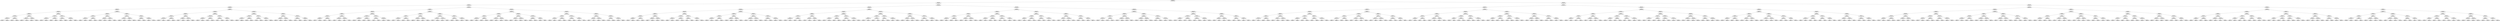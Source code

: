 ## [header material...]
## Command to get the layout: "dot -Teps thisfile > thisfile.eps"
graph "test"
{
node [shape="rectangle", fontsize=10, width=".2", height=".2", margin=0];
graph[fontsize=8];

n000 [label="clustersize = 14060
splitting feature:
((0.242,-0.425)-(-0.62,0.692))"] ;
n000 -- n001 ;
n001 [label="clustersize = 7985
splitting feature:
((-0.214,0.486)-(-0.00534,-0.736))"] ;
n001 -- n002 ;
n002 [label="clustersize = 4100
splitting feature:
((0.228,0.932)-(-0.903,-0.658))"] ;
n002 -- n003 ;
n003 [label="clustersize = 2026
splitting feature:
((-0.359,-0.809)-(0.495,0.877))"] ;
n003 -- n004 ;
n004 [label="clustersize = 1158
splitting feature:
((-0.887,0.527)-(0.6,-0.414))"] ;
n004 -- n005 ;
n005 [label="clustersize = 574
splitting feature:
((-0.258,-0.183)-(-0.842,0.682))"] ;
n005 -- n006 ;
n006 [label="clustersize = 364
splitting feature:
((-0.953,0.326)-(-0.434,-0.369))"] ;
n006 -- n007 ;
n007 [label="clustersize = 205
splitting feature:
((0.0874,0.471)-(0.554,0.465))"] ;
n007 -- n008 ;
n008 [label="clustersize = 129
splitting feature:
((0.154,0.404)-(-0.214,-0.809))"] ;
n008 -- n009 ;
n009 [label="clustersize = 88
pupil avg:
[ 0.29311152 -0.01720742]"] ;
n008 -- n010 ;
n010 [label="clustersize = 41
pupil avg:
[ 0.12959113 -0.04651109]"] ;
n007 -- n011 ;
n011 [label="clustersize = 76
splitting feature:
((-0.965,0.216)-(-0.247,0.951))"] ;
n011 -- n012 ;
n012 [label="clustersize = 72
pupil avg:
[ 0.0697203  -0.00727889]"] ;
n011 -- n013 ;
n013 [label="clustersize = 4
pupil avg:
[ 0.29066709  0.16698232]"] ;
n006 -- n014 ;
n014 [label="clustersize = 159
splitting feature:
((-0.0494,-0.285)-(-0.732,0.134))"] ;
n014 -- n015 ;
n015 [label="clustersize = 99
splitting feature:
((-0.105,0.0992)-(-0.213,-0.0934))"] ;
n015 -- n016 ;
n016 [label="clustersize = 57
pupil avg:
[ 0.05996542  0.02216459]"] ;
n015 -- n017 ;
n017 [label="clustersize = 42
pupil avg:
[-0.14870719 -0.10808394]"] ;
n014 -- n018 ;
n018 [label="clustersize = 60
splitting feature:
((0.727,-0.199)-(-0.929,0.831))"] ;
n018 -- n019 ;
n019 [label="clustersize = 20
pupil avg:
[ 0.07550833 -0.01943092]"] ;
n018 -- n020 ;
n020 [label="clustersize = 40
pupil avg:
[ 0.21842281 -0.04233734]"] ;
n005 -- n021 ;
n021 [label="clustersize = 210
splitting feature:
((0.122,0.524)-(-0.694,-0.677))"] ;
n021 -- n022 ;
n022 [label="clustersize = 138
splitting feature:
((0.367,-0.404)-(0.247,-0.842))"] ;
n022 -- n023 ;
n023 [label="clustersize = 90
splitting feature:
((0.515,0.125)-(-0.877,0.895))"] ;
n023 -- n024 ;
n024 [label="clustersize = 15
pupil avg:
[ 0.2785951   0.04047882]"] ;
n023 -- n025 ;
n025 [label="clustersize = 75
pupil avg:
[ 0.49843223 -0.04233151]"] ;
n022 -- n026 ;
n026 [label="clustersize = 48
splitting feature:
((-0.58,-0.792)-(-0.698,-0.715))"] ;
n026 -- n027 ;
n027 [label="clustersize = 27
pupil avg:
[ 0.15474605 -0.02834788]"] ;
n026 -- n028 ;
n028 [label="clustersize = 21
pupil avg:
[ 0.37665394 -0.0344461 ]"] ;
n021 -- n029 ;
n029 [label="clustersize = 72
splitting feature:
((0.169,-0.0418)-(-0.274,0.633))"] ;
n029 -- n030 ;
n030 [label="clustersize = 44
splitting feature:
((0.307,0.162)-(-0.541,-0.621))"] ;
n030 -- n031 ;
n031 [label="clustersize = 16
pupil avg:
[ 0.17882189  0.07487881]"] ;
n030 -- n032 ;
n032 [label="clustersize = 28
pupil avg:
[ 0.05050995  0.03415447]"] ;
n029 -- n033 ;
n033 [label="clustersize = 28
splitting feature:
((-0.695,0.752)-(0.159,0.243))"] ;
n033 -- n034 ;
n034 [label="clustersize = 6
pupil avg:
[ 0.46498129 -0.1693219 ]"] ;
n033 -- n035 ;
n035 [label="clustersize = 22
pupil avg:
[ 0.22620369 -0.05127559]"] ;
n004 -- n036 ;
n036 [label="clustersize = 584
splitting feature:
((-0.439,-0.415)-(0.0373,0.679))"] ;
n036 -- n037 ;
n037 [label="clustersize = 263
splitting feature:
((0.433,0.385)-(-0.126,-0.73))"] ;
n037 -- n038 ;
n038 [label="clustersize = 92
splitting feature:
((0.589,-0.587)-(0.184,0.906))"] ;
n038 -- n039 ;
n039 [label="clustersize = 40
splitting feature:
((-0.808,-0.0217)-(0.403,0.507))"] ;
n039 -- n040 ;
n040 [label="clustersize = 7
pupil avg:
[-0.37449944 -0.08920219]"] ;
n039 -- n041 ;
n041 [label="clustersize = 33
pupil avg:
[-0.22520359  0.24521326]"] ;
n038 -- n042 ;
n042 [label="clustersize = 52
splitting feature:
((0.123,0.601)-(0.143,-0.961))"] ;
n042 -- n043 ;
n043 [label="clustersize = 36
pupil avg:
[ 0.02309578  0.22519776]"] ;
n042 -- n044 ;
n044 [label="clustersize = 16
pupil avg:
[-0.15127646  0.07952949]"] ;
n037 -- n045 ;
n045 [label="clustersize = 171
splitting feature:
((-0.414,-0.295)-(0.755,-0.987))"] ;
n045 -- n046 ;
n046 [label="clustersize = 162
splitting feature:
((-0.202,0.887)-(0.231,-0.447))"] ;
n046 -- n047 ;
n047 [label="clustersize = 44
pupil avg:
[ 0.1520725  -0.05985213]"] ;
n046 -- n048 ;
n048 [label="clustersize = 118
pupil avg:
[-0.0640476   0.02922129]"] ;
n045 -- n049 ;
n049 [label="clustersize = 9
splitting feature:
((0.153,-0.641)-(-0.773,-0.273))"] ;
n049 -- n050 ;
n050 [label="clustersize = 5
pupil avg:
[ 0.33855879 -0.05281073]"] ;
n049 -- n051 ;
n051 [label="clustersize = 4
pupil avg:
[ 0.62805261 -0.22408301]"] ;
n036 -- n052 ;
n052 [label="clustersize = 321
splitting feature:
((-0.117,0.859)-(-0.476,-0.239))"] ;
n052 -- n053 ;
n053 [label="clustersize = 181
splitting feature:
((0.561,-0.531)-(-0.157,0.967))"] ;
n053 -- n054 ;
n054 [label="clustersize = 54
splitting feature:
((0.208,-0.371)-(-0.252,-0.122))"] ;
n054 -- n055 ;
n055 [label="clustersize = 24
pupil avg:
[ 0.05646489  0.20292269]"] ;
n054 -- n056 ;
n056 [label="clustersize = 30
pupil avg:
[ 0.18990973  0.1031681 ]"] ;
n053 -- n057 ;
n057 [label="clustersize = 127
splitting feature:
((-0.359,-0.0985)-(0.311,0.313))"] ;
n057 -- n058 ;
n058 [label="clustersize = 62
pupil avg:
[ 0.29937763 -0.04529986]"] ;
n057 -- n059 ;
n059 [label="clustersize = 65
pupil avg:
[ 0.25568549  0.14485435]"] ;
n052 -- n060 ;
n060 [label="clustersize = 140
splitting feature:
((-0.272,0.913)-(0.696,0.11))"] ;
n060 -- n061 ;
n061 [label="clustersize = 53
splitting feature:
((-0.169,0.928)-(0.365,0.142))"] ;
n061 -- n062 ;
n062 [label="clustersize = 23
pupil avg:
[ 0.31425904  0.00613187]"] ;
n061 -- n063 ;
n063 [label="clustersize = 30
pupil avg:
[ 0.13453347  0.16555401]"] ;
n060 -- n064 ;
n064 [label="clustersize = 87
splitting feature:
((-0.0406,0.453)-(0.895,0.348))"] ;
n064 -- n065 ;
n065 [label="clustersize = 75
pupil avg:
[ 0.06796846  0.16489527]"] ;
n064 -- n066 ;
n066 [label="clustersize = 12
pupil avg:
[-0.23876771  0.08286433]"] ;
n003 -- n067 ;
n067 [label="clustersize = 868
splitting feature:
((-0.919,0.992)-(0.716,-0.247))"] ;
n067 -- n068 ;
n068 [label="clustersize = 399
splitting feature:
((0.729,0.429)-(-0.835,0.478))"] ;
n068 -- n069 ;
n069 [label="clustersize = 148
splitting feature:
((0.438,0.399)-(-0.874,-0.374))"] ;
n069 -- n070 ;
n070 [label="clustersize = 120
splitting feature:
((0.418,0.596)-(0.0284,-0.0649))"] ;
n070 -- n071 ;
n071 [label="clustersize = 60
splitting feature:
((-0.0324,-0.147)-(-0.834,0.0625))"] ;
n071 -- n072 ;
n072 [label="clustersize = 53
pupil avg:
[ 0.39729473  0.28057054]"] ;
n071 -- n073 ;
n073 [label="clustersize = 7
pupil avg:
[ 0.35022448 -0.00976799]"] ;
n070 -- n074 ;
n074 [label="clustersize = 60
splitting feature:
((-0.864,-0.353)-(-0.678,0.546))"] ;
n074 -- n075 ;
n075 [label="clustersize = 6
pupil avg:
[ 0.33883469 -0.12085129]"] ;
n074 -- n076 ;
n076 [label="clustersize = 54
pupil avg:
[ 0.20633508  0.19058813]"] ;
n069 -- n077 ;
n077 [label="clustersize = 28
splitting feature:
((-0.28,0.966)-(0.138,0.698))"] ;
n077 -- n078 ;
n078 [label="clustersize = 13
splitting feature:
((-0.617,0.0866)-(0.215,-0.931))"] ;
n078 -- n079 ;
n079 [label="clustersize = 8
pupil avg:
[ 0.51724403 -0.18677744]"] ;
n078 -- n080 ;
n080 [label="clustersize = 5
pupil avg:
[ 0.13354224 -0.23501975]"] ;
n077 -- n081 ;
n081 [label="clustersize = 15
splitting feature:
((-0.43,-0.314)-(-0.411,-0.264))"] ;
n081 -- n082 ;
n082 [label="clustersize = 5
pupil avg:
[ 0.66888889  0.3362963 ]"] ;
n081 -- n083 ;
n083 [label="clustersize = 10
pupil avg:
[ 0.53376363 -0.06434174]"] ;
n068 -- n084 ;
n084 [label="clustersize = 251
splitting feature:
((-0.958,0.485)-(0.206,0.395))"] ;
n084 -- n085 ;
n085 [label="clustersize = 155
splitting feature:
((-0.00516,-0.542)-(-0.969,0.884))"] ;
n085 -- n086 ;
n086 [label="clustersize = 29
splitting feature:
((-0.685,-0.606)-(0.915,-0.987))"] ;
n086 -- n087 ;
n087 [label="clustersize = 18
pupil avg:
[ 0.21696917 -0.05401835]"] ;
n086 -- n088 ;
n088 [label="clustersize = 11
pupil avg:
[ 0.54095977 -0.06889173]"] ;
n085 -- n089 ;
n089 [label="clustersize = 126
splitting feature:
((0.0554,-0.894)-(0.767,-0.81))"] ;
n089 -- n090 ;
n090 [label="clustersize = 60
pupil avg:
[ 0.4849274  -0.06147812]"] ;
n089 -- n091 ;
n091 [label="clustersize = 66
pupil avg:
[ 0.65610827 -0.01611663]"] ;
n084 -- n092 ;
n092 [label="clustersize = 96
splitting feature:
((-0.534,-0.43)-(-0.811,0.215))"] ;
n092 -- n093 ;
n093 [label="clustersize = 14
splitting feature:
((0.703,0.882)-(0.858,-0.896))"] ;
n093 -- n094 ;
n094 [label="clustersize = 8
pupil avg:
[-0.11467873  0.01725619]"] ;
n093 -- n095 ;
n095 [label="clustersize = 6
pupil avg:
[ 0.52670184  0.04604446]"] ;
n092 -- n096 ;
n096 [label="clustersize = 82
splitting feature:
((-0.754,0.43)-(-0.179,0.373))"] ;
n096 -- n097 ;
n097 [label="clustersize = 21
pupil avg:
[ 0.31036024  0.12802011]"] ;
n096 -- n098 ;
n098 [label="clustersize = 61
pupil avg:
[ 0.43567516  0.03772526]"] ;
n067 -- n099 ;
n099 [label="clustersize = 469
splitting feature:
((-0.493,0.577)-(-0.665,-0.797))"] ;
n099 -- n100 ;
n100 [label="clustersize = 340
splitting feature:
((0.851,0.254)-(-0.893,-0.0587))"] ;
n100 -- n101 ;
n101 [label="clustersize = 226
splitting feature:
((-0.0691,-0.976)-(0.144,-0.762))"] ;
n101 -- n102 ;
n102 [label="clustersize = 45
splitting feature:
((-0.097,-0.249)-(-0.441,0.103))"] ;
n102 -- n103 ;
n103 [label="clustersize = 19
pupil avg:
[ 0.63304663  0.28683736]"] ;
n102 -- n104 ;
n104 [label="clustersize = 26
pupil avg:
[ 0.37585999  0.25269458]"] ;
n101 -- n105 ;
n105 [label="clustersize = 181
splitting feature:
((-0.145,-0.986)-(0.992,-0.907))"] ;
n105 -- n106 ;
n106 [label="clustersize = 99
pupil avg:
[ 0.1846423   0.24063266]"] ;
n105 -- n107 ;
n107 [label="clustersize = 82
pupil avg:
[ 0.39168798  0.2106005 ]"] ;
n100 -- n108 ;
n108 [label="clustersize = 114
splitting feature:
((0.331,0.244)-(0.147,0.673))"] ;
n108 -- n109 ;
n109 [label="clustersize = 47
splitting feature:
((-0.185,0.797)-(-0.623,-0.553))"] ;
n109 -- n110 ;
n110 [label="clustersize = 35
pupil avg:
[ 0.27574714  0.03968409]"] ;
n109 -- n111 ;
n111 [label="clustersize = 12
pupil avg:
[ 0.01380464  0.07659105]"] ;
n108 -- n112 ;
n112 [label="clustersize = 67
splitting feature:
((0.838,0.795)-(0.54,-0.403))"] ;
n112 -- n113 ;
n113 [label="clustersize = 13
pupil avg:
[ 0.19377499 -0.04155026]"] ;
n112 -- n114 ;
n114 [label="clustersize = 54
pupil avg:
[ 0.50156805  0.04095908]"] ;
n099 -- n115 ;
n115 [label="clustersize = 129
splitting feature:
((0.601,0.94)-(-0.622,-0.52))"] ;
n115 -- n116 ;
n116 [label="clustersize = 64
splitting feature:
((0.492,0.317)-(-0.876,0.084))"] ;
n116 -- n117 ;
n117 [label="clustersize = 49
splitting feature:
((0.153,0.698)-(-0.637,-0.232))"] ;
n117 -- n118 ;
n118 [label="clustersize = 37
pupil avg:
[ 0.25578593  0.21596385]"] ;
n117 -- n119 ;
n119 [label="clustersize = 12
pupil avg:
[-0.08883932  0.22542891]"] ;
n116 -- n120 ;
n120 [label="clustersize = 15
splitting feature:
((-0.27,0.794)-(0.902,0.675))"] ;
n120 -- n121 ;
n121 [label="clustersize = 11
pupil avg:
[ 0.0593008   0.03254997]"] ;
n120 -- n122 ;
n122 [label="clustersize = 4
pupil avg:
[-0.15386152  0.08350952]"] ;
n115 -- n123 ;
n123 [label="clustersize = 65
splitting feature:
((-0.354,-0.901)-(-0.588,-0.912))"] ;
n123 -- n124 ;
n124 [label="clustersize = 17
splitting feature:
((0.814,-0.638)-(-0.0681,-0.406))"] ;
n124 -- n125 ;
n125 [label="clustersize = 7
pupil avg:
[-0.13403407  0.33579854]"] ;
n124 -- n126 ;
n126 [label="clustersize = 10
pupil avg:
[ 0.26918895  0.16677189]"] ;
n123 -- n127 ;
n127 [label="clustersize = 48
splitting feature:
((-0.173,-0.506)-(0.0398,0.611))"] ;
n127 -- n128 ;
n128 [label="clustersize = 19
pupil avg:
[-0.3082088   0.02352089]"] ;
n127 -- n129 ;
n129 [label="clustersize = 29
pupil avg:
[-0.15116362  0.23625682]"] ;
n002 -- n130 ;
n130 [label="clustersize = 2074
splitting feature:
((0.429,0.414)-(-0.123,0.961))"] ;
n130 -- n131 ;
n131 [label="clustersize = 810
splitting feature:
((-0.318,-0.279)-(0.0111,0.672))"] ;
n131 -- n132 ;
n132 [label="clustersize = 545
splitting feature:
((0.119,0.857)-(0.128,0.59))"] ;
n132 -- n133 ;
n133 [label="clustersize = 80
splitting feature:
((-0.173,0.575)-(-0.131,-0.96))"] ;
n133 -- n134 ;
n134 [label="clustersize = 51
splitting feature:
((-0.559,-0.309)-(-0.432,0.577))"] ;
n134 -- n135 ;
n135 [label="clustersize = 35
splitting feature:
((-0.533,-0.699)-(0.015,0.184))"] ;
n135 -- n136 ;
n136 [label="clustersize = 9
pupil avg:
[-0.16207807 -0.17469778]"] ;
n135 -- n137 ;
n137 [label="clustersize = 26
pupil avg:
[ 0.0302133  -0.08562652]"] ;
n134 -- n138 ;
n138 [label="clustersize = 16
splitting feature:
((-0.406,0.905)-(0.0391,0.127))"] ;
n138 -- n139 ;
n139 [label="clustersize = 5
pupil avg:
[ 0.51013221 -0.25212389]"] ;
n138 -- n140 ;
n140 [label="clustersize = 11
pupil avg:
[ 0.14772529 -0.10374718]"] ;
n133 -- n141 ;
n141 [label="clustersize = 29
splitting feature:
((0.599,-0.0604)-(-0.461,0.766))"] ;
n141 -- n142 ;
n142 [label="clustersize = 16
splitting feature:
((0.553,-0.697)-(-0.966,-0.637))"] ;
n142 -- n143 ;
n143 [label="clustersize = 4
pupil avg:
[-0.45907738  0.33407738]"] ;
n142 -- n144 ;
n144 [label="clustersize = 12
pupil avg:
[-0.27357601 -0.09844067]"] ;
n141 -- n145 ;
n145 [label="clustersize = 13
splitting feature:
((-0.608,0.321)-(0.397,0.0445))"] ;
n145 -- n146 ;
n146 [label="clustersize = 9
pupil avg:
[-0.10007853 -0.09871634]"] ;
n145 -- n147 ;
n147 [label="clustersize = 4
pupil avg:
[ 0.34277188  0.01570671]"] ;
n132 -- n148 ;
n148 [label="clustersize = 465
splitting feature:
((0.15,0.243)-(-0.644,-0.585))"] ;
n148 -- n149 ;
n149 [label="clustersize = 237
splitting feature:
((-0.954,-0.493)-(0.292,-0.00338))"] ;
n149 -- n150 ;
n150 [label="clustersize = 129
splitting feature:
((-0.868,-0.513)-(-0.906,0.768))"] ;
n150 -- n151 ;
n151 [label="clustersize = 123
pupil avg:
[-0.30022361 -0.06916053]"] ;
n150 -- n152 ;
n152 [label="clustersize = 6
pupil avg:
[ 0.13632285 -0.098559  ]"] ;
n149 -- n153 ;
n153 [label="clustersize = 108
splitting feature:
((-0.189,-0.0323)-(0.0198,-0.416))"] ;
n153 -- n154 ;
n154 [label="clustersize = 53
pupil avg:
[-0.06110768  0.09937425]"] ;
n153 -- n155 ;
n155 [label="clustersize = 55
pupil avg:
[-0.27937548  0.03012779]"] ;
n148 -- n156 ;
n156 [label="clustersize = 228
splitting feature:
((-0.978,0.714)-(-0.768,0.163))"] ;
n156 -- n157 ;
n157 [label="clustersize = 42
splitting feature:
((-0.5,0.274)-(-0.688,-0.886))"] ;
n157 -- n158 ;
n158 [label="clustersize = 18
pupil avg:
[ 0.01449278 -0.22244183]"] ;
n157 -- n159 ;
n159 [label="clustersize = 24
pupil avg:
[-0.18681293 -0.15123351]"] ;
n156 -- n160 ;
n160 [label="clustersize = 186
splitting feature:
((-0.925,-0.975)-(0.259,-0.931))"] ;
n160 -- n161 ;
n161 [label="clustersize = 99
pupil avg:
[-0.37941543 -0.16193036]"] ;
n160 -- n162 ;
n162 [label="clustersize = 87
pupil avg:
[-0.22469022 -0.0955215 ]"] ;
n131 -- n163 ;
n163 [label="clustersize = 265
splitting feature:
((-0.245,0.972)-(0.0917,-0.944))"] ;
n163 -- n164 ;
n164 [label="clustersize = 94
splitting feature:
((0.687,0.427)-(-0.997,0.473))"] ;
n164 -- n165 ;
n165 [label="clustersize = 35
splitting feature:
((-0.213,0.83)-(-0.777,-0.61))"] ;
n165 -- n166 ;
n166 [label="clustersize = 24
splitting feature:
((0.164,-0.587)-(0.0496,0.941))"] ;
n166 -- n167 ;
n167 [label="clustersize = 9
pupil avg:
[ 0.04134922  0.10732273]"] ;
n166 -- n168 ;
n168 [label="clustersize = 15
pupil avg:
[ 0.41130748  0.21758392]"] ;
n165 -- n169 ;
n169 [label="clustersize = 11
splitting feature:
((-0.389,0.0351)-(-0.493,0.343))"] ;
n169 -- n170 ;
n170 [label="clustersize = 6
pupil avg:
[-0.40731367 -0.02199268]"] ;
n169 -- n171 ;
n171 [label="clustersize = 5
pupil avg:
[-0.14710809  0.11843614]"] ;
n164 -- n172 ;
n172 [label="clustersize = 59
splitting feature:
((0.457,0.871)-(0.936,0.442))"] ;
n172 -- n173 ;
n173 [label="clustersize = 45
splitting feature:
((-0.503,0.643)-(0.485,0.509))"] ;
n173 -- n174 ;
n174 [label="clustersize = 26
pupil avg:
[ 0.46895958 -0.07895588]"] ;
n173 -- n175 ;
n175 [label="clustersize = 19
pupil avg:
[ 0.47779909  0.08156008]"] ;
n172 -- n176 ;
n176 [label="clustersize = 14
splitting feature:
((-0.973,0.599)-(0.598,0.283))"] ;
n176 -- n177 ;
n177 [label="clustersize = 8
pupil avg:
[ 0.26229697 -0.14930972]"] ;
n176 -- n178 ;
n178 [label="clustersize = 6
pupil avg:
[-0.24223982  0.02558023]"] ;
n163 -- n179 ;
n179 [label="clustersize = 171
splitting feature:
((0.227,0.265)-(0.0339,-0.418))"] ;
n179 -- n180 ;
n180 [label="clustersize = 80
splitting feature:
((0.0411,0.219)-(-0.337,0.925))"] ;
n180 -- n181 ;
n181 [label="clustersize = 68
splitting feature:
((-0.0372,0.377)-(-0.559,-0.331))"] ;
n181 -- n182 ;
n182 [label="clustersize = 49
pupil avg:
[ 0.15477391  0.11904275]"] ;
n181 -- n183 ;
n183 [label="clustersize = 19
pupil avg:
[-0.16929048  0.18585544]"] ;
n180 -- n184 ;
n184 [label="clustersize = 12
splitting feature:
((0.0296,-0.877)-(-0.272,-0.683))"] ;
n184 -- n185 ;
n185 [label="clustersize = 6
pupil avg:
[ 0.59193911 -0.1223976 ]"] ;
n184 -- n186 ;
n186 [label="clustersize = 6
pupil avg:
[ 0.00571582 -0.1777789 ]"] ;
n179 -- n187 ;
n187 [label="clustersize = 91
splitting feature:
((0.0988,-0.299)-(-0.22,-0.177))"] ;
n187 -- n188 ;
n188 [label="clustersize = 45
splitting feature:
((-0.643,0.244)-(-0.173,0.898))"] ;
n188 -- n189 ;
n189 [label="clustersize = 35
pupil avg:
[-0.29836183  0.10462718]"] ;
n188 -- n190 ;
n190 [label="clustersize = 10
pupil avg:
[ 0.00627098  0.15315768]"] ;
n187 -- n191 ;
n191 [label="clustersize = 46
splitting feature:
((0.87,-0.565)-(-0.705,-0.0783))"] ;
n191 -- n192 ;
n192 [label="clustersize = 12
pupil avg:
[ 0.23610581 -0.11639876]"] ;
n191 -- n193 ;
n193 [label="clustersize = 34
pupil avg:
[-0.17643283 -0.057835  ]"] ;
n130 -- n194 ;
n194 [label="clustersize = 1264
splitting feature:
((-0.323,-0.112)-(0.164,0.912))"] ;
n194 -- n195 ;
n195 [label="clustersize = 1026
splitting feature:
((-0.154,-0.533)-(-0.227,0.554))"] ;
n195 -- n196 ;
n196 [label="clustersize = 371
splitting feature:
((-0.193,0.221)-(-0.258,-0.587))"] ;
n196 -- n197 ;
n197 [label="clustersize = 227
splitting feature:
((-0.3,0.885)-(-0.138,-0.134))"] ;
n197 -- n198 ;
n198 [label="clustersize = 46
splitting feature:
((0.189,0.263)-(-0.484,0.00509))"] ;
n198 -- n199 ;
n199 [label="clustersize = 14
pupil avg:
[ 0.19517505 -0.00502419]"] ;
n198 -- n200 ;
n200 [label="clustersize = 32
pupil avg:
[ 0.28615706 -0.19312427]"] ;
n197 -- n201 ;
n201 [label="clustersize = 181
splitting feature:
((-0.398,-0.902)-(0.168,0.178))"] ;
n201 -- n202 ;
n202 [label="clustersize = 46
pupil avg:
[-0.19765728 -0.13216865]"] ;
n201 -- n203 ;
n203 [label="clustersize = 135
pupil avg:
[ 0.09387461 -0.02293911]"] ;
n196 -- n204 ;
n204 [label="clustersize = 144
splitting feature:
((-0.36,-0.648)-(-0.4,0.19))"] ;
n204 -- n205 ;
n205 [label="clustersize = 80
splitting feature:
((-0.126,0.821)-(-0.785,0.989))"] ;
n205 -- n206 ;
n206 [label="clustersize = 39
pupil avg:
[-0.20521264 -0.06621058]"] ;
n205 -- n207 ;
n207 [label="clustersize = 41
pupil avg:
[-0.36649648 -0.11342014]"] ;
n204 -- n208 ;
n208 [label="clustersize = 64
splitting feature:
((-0.185,0.203)-(-0.455,0.415))"] ;
n208 -- n209 ;
n209 [label="clustersize = 26
pupil avg:
[-0.21355886 -0.10501639]"] ;
n208 -- n210 ;
n210 [label="clustersize = 38
pupil avg:
[ 0.0986115  -0.18598785]"] ;
n195 -- n211 ;
n211 [label="clustersize = 655
splitting feature:
((-0.962,-0.169)-(-0.245,0.64))"] ;
n211 -- n212 ;
n212 [label="clustersize = 266
splitting feature:
((0.223,0.321)-(-0.926,-0.812))"] ;
n212 -- n213 ;
n213 [label="clustersize = 122
splitting feature:
((-0.911,0.691)-(-0.47,0.138))"] ;
n213 -- n214 ;
n214 [label="clustersize = 70
pupil avg:
[ 0.25023883 -0.0304936 ]"] ;
n213 -- n215 ;
n215 [label="clustersize = 52
pupil avg:
[ 0.12128793 -0.12218545]"] ;
n212 -- n216 ;
n216 [label="clustersize = 144
splitting feature:
((0.00235,0.168)-(-0.564,-0.308))"] ;
n216 -- n217 ;
n217 [label="clustersize = 100
pupil avg:
[ 0.07375252 -0.07456164]"] ;
n216 -- n218 ;
n218 [label="clustersize = 44
pupil avg:
[-0.10646955 -0.16811908]"] ;
n211 -- n219 ;
n219 [label="clustersize = 389
splitting feature:
((-0.0398,-0.775)-(0.932,-0.932))"] ;
n219 -- n220 ;
n220 [label="clustersize = 328
splitting feature:
((-0.396,0.858)-(-0.593,-0.227))"] ;
n220 -- n221 ;
n221 [label="clustersize = 118
pupil avg:
[ 0.35592537 -0.1045158 ]"] ;
n220 -- n222 ;
n222 [label="clustersize = 210
pupil avg:
[ 0.1762963  -0.12049295]"] ;
n219 -- n223 ;
n223 [label="clustersize = 61
splitting feature:
((0.101,0.584)-(0.173,0.79))"] ;
n223 -- n224 ;
n224 [label="clustersize = 49
pupil avg:
[ 0.51742239 -0.15451879]"] ;
n223 -- n225 ;
n225 [label="clustersize = 12
pupil avg:
[ 0.23812233 -0.12923   ]"] ;
n194 -- n226 ;
n226 [label="clustersize = 238
splitting feature:
((0.916,-0.879)-(0.284,-0.941))"] ;
n226 -- n227 ;
n227 [label="clustersize = 46
splitting feature:
((-0.149,0.713)-(0.198,-0.344))"] ;
n227 -- n228 ;
n228 [label="clustersize = 29
splitting feature:
((-0.263,-0.43)-(-0.843,0.7))"] ;
n228 -- n229 ;
n229 [label="clustersize = 11
splitting feature:
((-0.154,-0.75)-(-0.355,0.431))"] ;
n229 -- n230 ;
n230 [label="clustersize = 5
pupil avg:
[ 0.1752429  -0.04256968]"] ;
n229 -- n231 ;
n231 [label="clustersize = 6
pupil avg:
[ 0.60073922 -0.07611076]"] ;
n228 -- n232 ;
n232 [label="clustersize = 18
splitting feature:
((-0.725,0.457)-(-0.399,0.985))"] ;
n232 -- n233 ;
n233 [label="clustersize = 8
pupil avg:
[ 0.51884797  0.07521866]"] ;
n232 -- n234 ;
n234 [label="clustersize = 10
pupil avg:
[ 0.58827893 -0.04519816]"] ;
n227 -- n235 ;
n235 [label="clustersize = 17
splitting feature:
((-0.602,-0.317)-(-0.655,-0.0237))"] ;
n235 -- n236 ;
n236 [label="clustersize = 9
splitting feature:
((0.711,-0.967)-(0.564,0.695))"] ;
n236 -- n237 ;
n237 [label="clustersize = 5
pupil avg:
[ 0.19177448 -0.08950338]"] ;
n236 -- n238 ;
n238 [label="clustersize = 4
pupil avg:
[ 0.48283499 -0.14488741]"] ;
n235 -- n239 ;
n239 [label="clustersize = 8
splitting feature:
((-0.963,0.45)-(-0.896,-0.731))"] ;
n239 -- n240 ;
n240 [label="clustersize = 4
pupil avg:
[ 0.33269148  0.16329696]"] ;
n239 -- n241 ;
n241 [label="clustersize = 4
pupil avg:
[ 0.19444444  0.14035088]"] ;
n226 -- n242 ;
n242 [label="clustersize = 192
splitting feature:
((0.765,-0.289)-(-0.801,0.522))"] ;
n242 -- n243 ;
n243 [label="clustersize = 56
splitting feature:
((0.204,-0.289)-(-0.499,-0.995))"] ;
n243 -- n244 ;
n244 [label="clustersize = 25
splitting feature:
((0.545,0.974)-(-0.859,-0.71))"] ;
n244 -- n245 ;
n245 [label="clustersize = 7
pupil avg:
[ 0.19255824  0.20074212]"] ;
n244 -- n246 ;
n246 [label="clustersize = 18
pupil avg:
[ 0.22412181 -0.1174756 ]"] ;
n243 -- n247 ;
n247 [label="clustersize = 31
splitting feature:
((-0.615,-0.145)-(-0.148,0.459))"] ;
n247 -- n248 ;
n248 [label="clustersize = 5
pupil avg:
[ 0.03455559 -0.00588296]"] ;
n247 -- n249 ;
n249 [label="clustersize = 26
pupil avg:
[ 0.58046483 -0.03344049]"] ;
n242 -- n250 ;
n250 [label="clustersize = 136
splitting feature:
((-0.906,0.0631)-(0.092,0.374))"] ;
n250 -- n251 ;
n251 [label="clustersize = 74
splitting feature:
((0.8,0.178)-(-0.988,0.743))"] ;
n251 -- n252 ;
n252 [label="clustersize = 19
pupil avg:
[-0.00517711  0.04983973]"] ;
n251 -- n253 ;
n253 [label="clustersize = 55
pupil avg:
[ 0.20360709 -0.08838003]"] ;
n250 -- n254 ;
n254 [label="clustersize = 62
splitting feature:
((-0.621,-0.228)-(0.972,0.483))"] ;
n254 -- n255 ;
n255 [label="clustersize = 39
pupil avg:
[ 0.30917455  0.04282053]"] ;
n254 -- n256 ;
n256 [label="clustersize = 23
pupil avg:
[ 0.15859846  0.0086971 ]"] ;
n001 -- n257 ;
n257 [label="clustersize = 3885
splitting feature:
((-0.23,-0.738)-(0.00376,0.349))"] ;
n257 -- n258 ;
n258 [label="clustersize = 1829
splitting feature:
((-0.0429,-0.516)-(0.35,0.26))"] ;
n258 -- n259 ;
n259 [label="clustersize = 1428
splitting feature:
((0.271,-0.561)-(-0.0668,0.665))"] ;
n259 -- n260 ;
n260 [label="clustersize = 1090
splitting feature:
((-0.958,-0.6)-(0.318,0.117))"] ;
n260 -- n261 ;
n261 [label="clustersize = 618
splitting feature:
((0.268,0.658)-(-0.111,-0.234))"] ;
n261 -- n262 ;
n262 [label="clustersize = 43
splitting feature:
((-0.082,0.868)-(-0.489,0.0773))"] ;
n262 -- n263 ;
n263 [label="clustersize = 23
splitting feature:
((-0.635,-0.999)-(0.634,0.917))"] ;
n263 -- n264 ;
n264 [label="clustersize = 15
pupil avg:
[ 0.32217189 -0.02198819]"] ;
n263 -- n265 ;
n265 [label="clustersize = 8
pupil avg:
[-0.1660298   0.05975968]"] ;
n262 -- n266 ;
n266 [label="clustersize = 20
splitting feature:
((-0.375,0.667)-(-0.71,-0.873))"] ;
n266 -- n267 ;
n267 [label="clustersize = 7
pupil avg:
[ 0.19748491 -0.15339486]"] ;
n266 -- n268 ;
n268 [label="clustersize = 13
pupil avg:
[-0.50886947 -0.09143577]"] ;
n261 -- n269 ;
n269 [label="clustersize = 575
splitting feature:
((-0.457,-0.304)-(-0.242,0.676))"] ;
n269 -- n270 ;
n270 [label="clustersize = 491
splitting feature:
((-0.458,0.0252)-(0.38,-0.946))"] ;
n270 -- n271 ;
n271 [label="clustersize = 297
pupil avg:
[-0.35193898 -0.18711708]"] ;
n270 -- n272 ;
n272 [label="clustersize = 194
pupil avg:
[-0.43005925  0.00475592]"] ;
n269 -- n273 ;
n273 [label="clustersize = 84
splitting feature:
((-0.234,0.324)-(0.156,-0.202))"] ;
n273 -- n274 ;
n274 [label="clustersize = 35
pupil avg:
[-0.04238242 -0.06693663]"] ;
n273 -- n275 ;
n275 [label="clustersize = 49
pupil avg:
[-0.24448737  0.01063425]"] ;
n260 -- n276 ;
n276 [label="clustersize = 472
splitting feature:
((0.222,-0.41)-(-0.296,0.551))"] ;
n276 -- n277 ;
n277 [label="clustersize = 420
splitting feature:
((-0.234,-0.201)-(0.206,-0.303))"] ;
n277 -- n278 ;
n278 [label="clustersize = 142
splitting feature:
((-0.941,-0.542)-(0.206,0.796))"] ;
n278 -- n279 ;
n279 [label="clustersize = 74
pupil avg:
[-0.34946659 -0.00238371]"] ;
n278 -- n280 ;
n280 [label="clustersize = 68
pupil avg:
[-0.2156105   0.08200723]"] ;
n277 -- n281 ;
n281 [label="clustersize = 278
splitting feature:
((0.381,0.443)-(-0.0184,-0.42))"] ;
n281 -- n282 ;
n282 [label="clustersize = 28
pupil avg:
[-0.14949677  0.34305587]"] ;
n281 -- n283 ;
n283 [label="clustersize = 250
pupil avg:
[-0.37771439  0.15236363]"] ;
n276 -- n284 ;
n284 [label="clustersize = 52
splitting feature:
((0.798,-0.725)-(-0.172,0.765))"] ;
n284 -- n285 ;
n285 [label="clustersize = 13
splitting feature:
((-0.345,-0.95)-(0.332,-0.375))"] ;
n285 -- n286 ;
n286 [label="clustersize = 7
pupil avg:
[-0.59714556 -0.13168414]"] ;
n285 -- n287 ;
n287 [label="clustersize = 6
pupil avg:
[-0.07727993  0.08914792]"] ;
n284 -- n288 ;
n288 [label="clustersize = 39
splitting feature:
((0.276,-0.89)-(-0.604,0.461))"] ;
n288 -- n289 ;
n289 [label="clustersize = 23
pupil avg:
[-0.15153353 -0.01416521]"] ;
n288 -- n290 ;
n290 [label="clustersize = 16
pupil avg:
[ 0.10129403 -0.16603935]"] ;
n259 -- n291 ;
n291 [label="clustersize = 338
splitting feature:
((0.574,0.384)-(0.98,-0.901))"] ;
n291 -- n292 ;
n292 [label="clustersize = 201
splitting feature:
((-0.809,0.964)-(0.972,0.669))"] ;
n292 -- n293 ;
n293 [label="clustersize = 84
splitting feature:
((-0.974,0.415)-(-0.782,-0.967))"] ;
n293 -- n294 ;
n294 [label="clustersize = 58
splitting feature:
((0.0706,0.023)-(0.794,-0.642))"] ;
n294 -- n295 ;
n295 [label="clustersize = 51
pupil avg:
[-0.04618444 -0.07895934]"] ;
n294 -- n296 ;
n296 [label="clustersize = 7
pupil avg:
[ 0.32261214  0.01889598]"] ;
n293 -- n297 ;
n297 [label="clustersize = 26
splitting feature:
((-0.142,0.963)-(0.53,-0.752))"] ;
n297 -- n298 ;
n298 [label="clustersize = 18
pupil avg:
[-0.09208767 -0.09467834]"] ;
n297 -- n299 ;
n299 [label="clustersize = 8
pupil avg:
[-0.39143694 -0.07209975]"] ;
n292 -- n300 ;
n300 [label="clustersize = 117
splitting feature:
((-0.709,0.299)-(-0.95,0.317))"] ;
n300 -- n301 ;
n301 [label="clustersize = 86
splitting feature:
((-0.195,0.697)-(0.746,0.346))"] ;
n301 -- n302 ;
n302 [label="clustersize = 62
pupil avg:
[-0.21297453 -0.00236549]"] ;
n301 -- n303 ;
n303 [label="clustersize = 24
pupil avg:
[-0.39692499 -0.00342429]"] ;
n300 -- n304 ;
n304 [label="clustersize = 31
splitting feature:
((0.41,0.359)-(-0.0381,-0.241))"] ;
n304 -- n305 ;
n305 [label="clustersize = 7
pupil avg:
[ 0.176609    0.08587144]"] ;
n304 -- n306 ;
n306 [label="clustersize = 24
pupil avg:
[-0.10088132 -0.04702181]"] ;
n291 -- n307 ;
n307 [label="clustersize = 137
splitting feature:
((-0.423,-0.43)-(0.00261,0.861))"] ;
n307 -- n308 ;
n308 [label="clustersize = 85
splitting feature:
((-0.197,-0.896)-(-0.153,-0.000354))"] ;
n308 -- n309 ;
n309 [label="clustersize = 24
splitting feature:
((0.062,0.565)-(-0.0494,-0.256))"] ;
n309 -- n310 ;
n310 [label="clustersize = 4
pupil avg:
[ 0.08228371 -0.09367475]"] ;
n309 -- n311 ;
n311 [label="clustersize = 20
pupil avg:
[-0.26981541  0.08026878]"] ;
n308 -- n312 ;
n312 [label="clustersize = 61
splitting feature:
((-0.199,0.772)-(-0.88,-0.643))"] ;
n312 -- n313 ;
n313 [label="clustersize = 36
pupil avg:
[ 0.10493378 -0.09986237]"] ;
n312 -- n314 ;
n314 [label="clustersize = 25
pupil avg:
[-0.15506876 -0.12302824]"] ;
n307 -- n315 ;
n315 [label="clustersize = 52
splitting feature:
((-0.711,-0.939)-(-0.0886,0.256))"] ;
n315 -- n316 ;
n316 [label="clustersize = 22
splitting feature:
((-0.175,0.963)-(-0.251,0.0367))"] ;
n316 -- n317 ;
n317 [label="clustersize = 13
pupil avg:
[ 0.61737802  0.12294173]"] ;
n316 -- n318 ;
n318 [label="clustersize = 9
pupil avg:
[-0.00186779 -0.05090239]"] ;
n315 -- n319 ;
n319 [label="clustersize = 30
splitting feature:
((-0.48,0.958)-(-0.0759,-0.839))"] ;
n319 -- n320 ;
n320 [label="clustersize = 5
pupil avg:
[ 0.35466126  0.02463286]"] ;
n319 -- n321 ;
n321 [label="clustersize = 25
pupil avg:
[ 0.01833341 -0.05798179]"] ;
n258 -- n322 ;
n322 [label="clustersize = 401
splitting feature:
((0.609,-0.549)-(-0.888,-0.725))"] ;
n322 -- n323 ;
n323 [label="clustersize = 245
splitting feature:
((0.214,0.905)-(-0.225,-0.774))"] ;
n323 -- n324 ;
n324 [label="clustersize = 43
splitting feature:
((0.54,0.369)-(-0.556,0.837))"] ;
n324 -- n325 ;
n325 [label="clustersize = 25
splitting feature:
((-0.186,-0.27)-(0.743,-0.406))"] ;
n325 -- n326 ;
n326 [label="clustersize = 10
splitting feature:
((-0.0265,0.346)-(-0.0583,-0.519))"] ;
n326 -- n327 ;
n327 [label="clustersize = 5
pupil avg:
[ 0.23147703  0.08289693]"] ;
n326 -- n328 ;
n328 [label="clustersize = 5
pupil avg:
[-0.0360152   0.19279775]"] ;
n325 -- n329 ;
n329 [label="clustersize = 15
splitting feature:
((-0.484,0.0362)-(-0.858,0.0177))"] ;
n329 -- n330 ;
n330 [label="clustersize = 8
pupil avg:
[ 0.21795128  0.35708767]"] ;
n329 -- n331 ;
n331 [label="clustersize = 7
pupil avg:
[ 0.63281694  0.24564767]"] ;
n324 -- n332 ;
n332 [label="clustersize = 18
splitting feature:
((0.117,-0.979)-(-0.67,0.196))"] ;
n332 -- n333 ;
n333 [label="clustersize = 9
splitting feature:
((0.505,0.178)-(0.188,0.428))"] ;
n333 -- n334 ;
n334 [label="clustersize = 5
pupil avg:
[-0.5112191   0.32600475]"] ;
n333 -- n335 ;
n335 [label="clustersize = 4
pupil avg:
[ 0.10073138  0.21580384]"] ;
n332 -- n336 ;
n336 [label="clustersize = 9
splitting feature:
((0.227,-0.47)-(0.336,0.474))"] ;
n336 -- n337 ;
n337 [label="clustersize = 5
pupil avg:
[ 0.17462185  0.17033613]"] ;
n336 -- n338 ;
n338 [label="clustersize = 4
pupil avg:
[ 0.42348869  0.23549254]"] ;
n323 -- n339 ;
n339 [label="clustersize = 202
splitting feature:
((-0.168,0.866)-(0.755,-0.0366))"] ;
n339 -- n340 ;
n340 [label="clustersize = 58
splitting feature:
((-0.484,-0.832)-(0.344,0.765))"] ;
n340 -- n341 ;
n341 [label="clustersize = 25
splitting feature:
((0.247,-0.226)-(-0.181,0.55))"] ;
n341 -- n342 ;
n342 [label="clustersize = 15
pupil avg:
[-0.30668157  0.18557874]"] ;
n341 -- n343 ;
n343 [label="clustersize = 10
pupil avg:
[-0.06873231 -0.16885433]"] ;
n340 -- n344 ;
n344 [label="clustersize = 33
splitting feature:
((-0.96,0.675)-(0.454,-0.023))"] ;
n344 -- n345 ;
n345 [label="clustersize = 14
pupil avg:
[ 0.07346375 -0.09414016]"] ;
n344 -- n346 ;
n346 [label="clustersize = 19
pupil avg:
[ 0.09339954  0.24430136]"] ;
n339 -- n347 ;
n347 [label="clustersize = 144
splitting feature:
((-0.381,-0.97)-(0.63,-0.169))"] ;
n347 -- n348 ;
n348 [label="clustersize = 74
splitting feature:
((0.184,-0.543)-(-0.78,0.196))"] ;
n348 -- n349 ;
n349 [label="clustersize = 63
pupil avg:
[-0.38153435  0.28869528]"] ;
n348 -- n350 ;
n350 [label="clustersize = 11
pupil avg:
[-0.17823083  0.15619804]"] ;
n347 -- n351 ;
n351 [label="clustersize = 70
splitting feature:
((0.0331,-0.517)-(0.336,0.641))"] ;
n351 -- n352 ;
n352 [label="clustersize = 48
pupil avg:
[-0.19138276  0.31861574]"] ;
n351 -- n353 ;
n353 [label="clustersize = 22
pupil avg:
[ 0.00961751  0.32397723]"] ;
n322 -- n354 ;
n354 [label="clustersize = 156
splitting feature:
((0.164,0.421)-(-0.219,-0.258))"] ;
n354 -- n355 ;
n355 [label="clustersize = 55
splitting feature:
((0.213,-0.362)-(0.343,0.445))"] ;
n355 -- n356 ;
n356 [label="clustersize = 27
splitting feature:
((-0.838,-0.536)-(-0.631,-0.828))"] ;
n356 -- n357 ;
n357 [label="clustersize = 17
splitting feature:
((-0.836,0.0876)-(-0.377,0.0825))"] ;
n357 -- n358 ;
n358 [label="clustersize = 13
pupil avg:
[-0.34229447  0.2190843 ]"] ;
n357 -- n359 ;
n359 [label="clustersize = 4
pupil avg:
[ 0.0706242  -0.04370442]"] ;
n356 -- n360 ;
n360 [label="clustersize = 10
splitting feature:
((-0.911,-0.773)-(0.231,-0.372))"] ;
n360 -- n361 ;
n361 [label="clustersize = 5
pupil avg:
[ 0.49228926  0.23464807]"] ;
n360 -- n362 ;
n362 [label="clustersize = 5
pupil avg:
[-0.02271062  0.13318681]"] ;
n355 -- n363 ;
n363 [label="clustersize = 28
splitting feature:
((-0.372,0.0269)-(-0.979,0.801))"] ;
n363 -- n364 ;
n364 [label="clustersize = 17
splitting feature:
((0.841,0.852)-(-0.462,0.3))"] ;
n364 -- n365 ;
n365 [label="clustersize = 4
pupil avg:
[-0.21075036  0.00122655]"] ;
n364 -- n366 ;
n366 [label="clustersize = 13
pupil avg:
[ 0.34867778  0.22588633]"] ;
n363 -- n367 ;
n367 [label="clustersize = 11
splitting feature:
((-0.564,-0.355)-(0.808,-0.999))"] ;
n367 -- n368 ;
n368 [label="clustersize = 5
pupil avg:
[ 0.3491309   0.26747512]"] ;
n367 -- n369 ;
n369 [label="clustersize = 6
pupil avg:
[ 0.88846561  0.34553792]"] ;
n354 -- n370 ;
n370 [label="clustersize = 101
splitting feature:
((-0.303,-0.917)-(0.396,-0.342))"] ;
n370 -- n371 ;
n371 [label="clustersize = 66
splitting feature:
((0.0486,0.43)-(-0.659,-0.606))"] ;
n371 -- n372 ;
n372 [label="clustersize = 35
splitting feature:
((0.827,-0.322)-(-0.62,0.739))"] ;
n372 -- n373 ;
n373 [label="clustersize = 9
pupil avg:
[-0.35842964 -0.10265989]"] ;
n372 -- n374 ;
n374 [label="clustersize = 26
pupil avg:
[-0.11500839 -0.12922886]"] ;
n371 -- n375 ;
n375 [label="clustersize = 31
splitting feature:
((0.584,0.124)-(-0.752,0.457))"] ;
n375 -- n376 ;
n376 [label="clustersize = 12
pupil avg:
[ 0.10547891  0.00374258]"] ;
n375 -- n377 ;
n377 [label="clustersize = 19
pupil avg:
[-0.08891332 -0.13297508]"] ;
n370 -- n378 ;
n378 [label="clustersize = 35
splitting feature:
((-0.382,0.143)-(-0.173,-0.394))"] ;
n378 -- n379 ;
n379 [label="clustersize = 11
splitting feature:
((0.0987,-0.895)-(-0.0939,-0.448))"] ;
n379 -- n380 ;
n380 [label="clustersize = 5
pupil avg:
[-0.0654019  -0.17829886]"] ;
n379 -- n381 ;
n381 [label="clustersize = 6
pupil avg:
[ 0.13376406  0.14691733]"] ;
n378 -- n382 ;
n382 [label="clustersize = 24
splitting feature:
((0.122,-0.448)-(-0.525,-0.345))"] ;
n382 -- n383 ;
n383 [label="clustersize = 17
pupil avg:
[-0.28658904  0.15368424]"] ;
n382 -- n384 ;
n384 [label="clustersize = 7
pupil avg:
[-0.0420472 -0.0234492]"] ;
n257 -- n385 ;
n385 [label="clustersize = 2056
splitting feature:
((-0.397,0.711)-(0.209,-0.144))"] ;
n385 -- n386 ;
n386 [label="clustersize = 363
splitting feature:
((-0.0264,-0.979)-(-0.404,0.938))"] ;
n386 -- n387 ;
n387 [label="clustersize = 194
splitting feature:
((0.0213,-0.943)-(0.259,0.382))"] ;
n387 -- n388 ;
n388 [label="clustersize = 112
splitting feature:
((-0.13,0.14)-(0.289,-0.435))"] ;
n388 -- n389 ;
n389 [label="clustersize = 69
splitting feature:
((-0.674,0.103)-(-0.975,0.751))"] ;
n389 -- n390 ;
n390 [label="clustersize = 35
splitting feature:
((-0.343,0.0136)-(0.104,0.555))"] ;
n390 -- n391 ;
n391 [label="clustersize = 23
pupil avg:
[-0.11824604 -0.08581668]"] ;
n390 -- n392 ;
n392 [label="clustersize = 12
pupil avg:
[ 0.11650406  0.04287173]"] ;
n389 -- n393 ;
n393 [label="clustersize = 34
splitting feature:
((-0.206,0.00893)-(-0.405,0.765))"] ;
n393 -- n394 ;
n394 [label="clustersize = 30
pupil avg:
[ 0.10604489 -0.13705633]"] ;
n393 -- n395 ;
n395 [label="clustersize = 4
pupil avg:
[ 0.19400562  0.17738418]"] ;
n388 -- n396 ;
n396 [label="clustersize = 43
splitting feature:
((-0.522,0.45)-(-0.155,-0.242))"] ;
n396 -- n397 ;
n397 [label="clustersize = 13
splitting feature:
((0.248,-0.425)-(0.218,0.491))"] ;
n397 -- n398 ;
n398 [label="clustersize = 9
pupil avg:
[ 0.13205516 -0.03103659]"] ;
n397 -- n399 ;
n399 [label="clustersize = 4
pupil avg:
[ 0.41429849  0.2073132 ]"] ;
n396 -- n400 ;
n400 [label="clustersize = 30
splitting feature:
((0.566,-0.613)-(-0.453,0.495))"] ;
n400 -- n401 ;
n401 [label="clustersize = 18
pupil avg:
[-0.47997832  0.15833711]"] ;
n400 -- n402 ;
n402 [label="clustersize = 12
pupil avg:
[-0.20018378  0.04158276]"] ;
n387 -- n403 ;
n403 [label="clustersize = 82
splitting feature:
((0.471,0.682)-(-0.842,-0.495))"] ;
n403 -- n404 ;
n404 [label="clustersize = 49
splitting feature:
((-0.356,0.967)-(-0.0398,-0.198))"] ;
n404 -- n405 ;
n405 [label="clustersize = 13
splitting feature:
((0.422,0.88)-(0.0264,-0.597))"] ;
n405 -- n406 ;
n406 [label="clustersize = 4
pupil avg:
[ 0.64942396  0.2624808 ]"] ;
n405 -- n407 ;
n407 [label="clustersize = 9
pupil avg:
[ 0.28231448  0.11445199]"] ;
n404 -- n408 ;
n408 [label="clustersize = 36
splitting feature:
((-0.485,-0.059)-(-0.37,0.386))"] ;
n408 -- n409 ;
n409 [label="clustersize = 31
pupil avg:
[ 0.19215119  0.16489398]"] ;
n408 -- n410 ;
n410 [label="clustersize = 5
pupil avg:
[-0.11466957  0.0924737 ]"] ;
n403 -- n411 ;
n411 [label="clustersize = 33
splitting feature:
((-0.0349,-0.452)-(0.162,0.909))"] ;
n411 -- n412 ;
n412 [label="clustersize = 24
splitting feature:
((-0.306,0.497)-(-0.0147,-0.983))"] ;
n412 -- n413 ;
n413 [label="clustersize = 9
pupil avg:
[ 0.11776623  0.10770882]"] ;
n412 -- n414 ;
n414 [label="clustersize = 15
pupil avg:
[-0.2682159   0.02723212]"] ;
n411 -- n415 ;
n415 [label="clustersize = 9
splitting feature:
((-0.719,-0.743)-(0.671,-0.799))"] ;
n415 -- n416 ;
n416 [label="clustersize = 4
pupil avg:
[ 0.07959806  0.09259259]"] ;
n415 -- n417 ;
n417 [label="clustersize = 5
pupil avg:
[ 0.20062785  0.22224947]"] ;
n386 -- n418 ;
n418 [label="clustersize = 169
splitting feature:
((0.725,-0.706)-(-0.887,-0.52))"] ;
n418 -- n419 ;
n419 [label="clustersize = 74
splitting feature:
((-0.0568,0.685)-(0.0564,0.357))"] ;
n419 -- n420 ;
n420 [label="clustersize = 25
splitting feature:
((-0.911,0.306)-(0.538,0.781))"] ;
n420 -- n421 ;
n421 [label="clustersize = 16
splitting feature:
((-0.985,0.759)-(0.472,0.51))"] ;
n421 -- n422 ;
n422 [label="clustersize = 11
pupil avg:
[ 0.65214005 -0.17838156]"] ;
n421 -- n423 ;
n423 [label="clustersize = 5
pupil avg:
[ 0.38310424 -0.01648108]"] ;
n420 -- n424 ;
n424 [label="clustersize = 9
splitting feature:
((-0.0533,0.553)-(-0.517,0.289))"] ;
n424 -- n425 ;
n425 [label="clustersize = 5
pupil avg:
[ 0.49521368  0.11970696]"] ;
n424 -- n426 ;
n426 [label="clustersize = 4
pupil avg:
[ 0.13510767  0.16288545]"] ;
n419 -- n427 ;
n427 [label="clustersize = 49
splitting feature:
((-0.0734,0.242)-(0.17,0.779))"] ;
n427 -- n428 ;
n428 [label="clustersize = 24
splitting feature:
((0.289,-0.198)-(-0.0916,0.62))"] ;
n428 -- n429 ;
n429 [label="clustersize = 8
pupil avg:
[-0.09716026  0.08749928]"] ;
n428 -- n430 ;
n430 [label="clustersize = 16
pupil avg:
[ 0.23587182  0.12141017]"] ;
n427 -- n431 ;
n431 [label="clustersize = 25
splitting feature:
((0.00317,-0.107)-(0.41,0.545))"] ;
n431 -- n432 ;
n432 [label="clustersize = 19
pupil avg:
[ 0.23950144  0.20089495]"] ;
n431 -- n433 ;
n433 [label="clustersize = 6
pupil avg:
[ 0.41322781  0.23917042]"] ;
n418 -- n434 ;
n434 [label="clustersize = 95
splitting feature:
((0.0363,0.595)-(0.216,-0.457))"] ;
n434 -- n435 ;
n435 [label="clustersize = 43
splitting feature:
((0.21,-0.844)-(0.756,-0.386))"] ;
n435 -- n436 ;
n436 [label="clustersize = 27
splitting feature:
((0.226,0.772)-(0.8,-0.776))"] ;
n436 -- n437 ;
n437 [label="clustersize = 23
pupil avg:
[ 0.32013923 -0.03045769]"] ;
n436 -- n438 ;
n438 [label="clustersize = 4
pupil avg:
[-0.11299975 -0.18488987]"] ;
n435 -- n439 ;
n439 [label="clustersize = 16
splitting feature:
((-0.0429,-0.727)-(-0.656,-0.598))"] ;
n439 -- n440 ;
n440 [label="clustersize = 7
pupil avg:
[ 0.30182612 -0.19650456]"] ;
n439 -- n441 ;
n441 [label="clustersize = 9
pupil avg:
[ 0.58379174 -0.10990831]"] ;
n434 -- n442 ;
n442 [label="clustersize = 52
splitting feature:
((-0.372,0.772)-(-0.313,0.214))"] ;
n442 -- n443 ;
n443 [label="clustersize = 28
splitting feature:
((0.245,0.878)-(0.796,0.165))"] ;
n443 -- n444 ;
n444 [label="clustersize = 24
pupil avg:
[ 0.25673688  0.08630157]"] ;
n443 -- n445 ;
n445 [label="clustersize = 4
pupil avg:
[-0.2210084   0.03004202]"] ;
n442 -- n446 ;
n446 [label="clustersize = 24
splitting feature:
((0.432,0.557)-(-0.6,-0.219))"] ;
n446 -- n447 ;
n447 [label="clustersize = 6
pupil avg:
[-0.24786038 -0.01438523]"] ;
n446 -- n448 ;
n448 [label="clustersize = 18
pupil avg:
[ 0.07990553 -0.17428975]"] ;
n385 -- n449 ;
n449 [label="clustersize = 1693
splitting feature:
((-0.389,-0.436)-(-0.939,0.659))"] ;
n449 -- n450 ;
n450 [label="clustersize = 1303
splitting feature:
((-0.622,-0.302)-(0.00336,0.76))"] ;
n450 -- n451 ;
n451 [label="clustersize = 781
splitting feature:
((-0.259,0.269)-(0.404,-0.315))"] ;
n451 -- n452 ;
n452 [label="clustersize = 241
splitting feature:
((-0.145,0.982)-(-0.977,-0.732))"] ;
n452 -- n453 ;
n453 [label="clustersize = 110
splitting feature:
((-0.175,-0.217)-(-0.871,0.605))"] ;
n453 -- n454 ;
n454 [label="clustersize = 105
pupil avg:
[-0.15204881  0.06547746]"] ;
n453 -- n455 ;
n455 [label="clustersize = 5
pupil avg:
[ 0.2360747  0.0373909]"] ;
n452 -- n456 ;
n456 [label="clustersize = 131
splitting feature:
((0.912,0.18)-(-0.236,-0.31))"] ;
n456 -- n457 ;
n457 [label="clustersize = 26
pupil avg:
[-0.42017477  0.12075609]"] ;
n456 -- n458 ;
n458 [label="clustersize = 105
pupil avg:
[-0.27168727 -0.06713738]"] ;
n451 -- n459 ;
n459 [label="clustersize = 540
splitting feature:
((-0.802,0.582)-(-0.745,-0.969))"] ;
n459 -- n460 ;
n460 [label="clustersize = 184
splitting feature:
((-0.135,-0.308)-(0.119,0.882))"] ;
n460 -- n461 ;
n461 [label="clustersize = 161
pupil avg:
[-0.12621263  0.14782832]"] ;
n460 -- n462 ;
n462 [label="clustersize = 23
pupil avg:
[ 0.13715855  0.23948365]"] ;
n459 -- n463 ;
n463 [label="clustersize = 356
splitting feature:
((0.486,-0.424)-(-0.427,0.519))"] ;
n463 -- n464 ;
n464 [label="clustersize = 263
pupil avg:
[-0.2920417  0.1948327]"] ;
n463 -- n465 ;
n465 [label="clustersize = 93
pupil avg:
[-0.14270096  0.17044128]"] ;
n450 -- n466 ;
n466 [label="clustersize = 522
splitting feature:
((-0.197,0.056)-(0.455,0.307))"] ;
n466 -- n467 ;
n467 [label="clustersize = 352
splitting feature:
((0.129,-0.858)-(0.0931,-0.0682))"] ;
n467 -- n468 ;
n468 [label="clustersize = 89
splitting feature:
((0.751,0.56)-(-0.0498,-0.659))"] ;
n468 -- n469 ;
n469 [label="clustersize = 10
pupil avg:
[-0.45870733  0.29662058]"] ;
n468 -- n470 ;
n470 [label="clustersize = 79
pupil avg:
[-0.20617081  0.08926081]"] ;
n467 -- n471 ;
n471 [label="clustersize = 263
splitting feature:
((0.102,-0.399)-(0.0755,0.0267))"] ;
n471 -- n472 ;
n472 [label="clustersize = 83
pupil avg:
[-0.1504583  0.0780877]"] ;
n471 -- n473 ;
n473 [label="clustersize = 180
pupil avg:
[ 0.04773472  0.06646897]"] ;
n466 -- n474 ;
n474 [label="clustersize = 170
splitting feature:
((0.611,-0.622)-(-0.888,-0.554))"] ;
n474 -- n475 ;
n475 [label="clustersize = 111
splitting feature:
((-0.0341,0.502)-(0.0248,-0.284))"] ;
n475 -- n476 ;
n476 [label="clustersize = 39
pupil avg:
[ 0.30630044  0.21020737]"] ;
n475 -- n477 ;
n477 [label="clustersize = 72
pupil avg:
[ 0.02663015  0.26613527]"] ;
n474 -- n478 ;
n478 [label="clustersize = 59
splitting feature:
((-0.796,-0.171)-(0.0103,0.499))"] ;
n478 -- n479 ;
n479 [label="clustersize = 20
pupil avg:
[-0.23415387  0.1343295 ]"] ;
n478 -- n480 ;
n480 [label="clustersize = 39
pupil avg:
[ 0.10976241  0.19150979]"] ;
n449 -- n481 ;
n481 [label="clustersize = 390
splitting feature:
((-0.909,0.398)-(0.832,-0.00863))"] ;
n481 -- n482 ;
n482 [label="clustersize = 344
splitting feature:
((0.0436,0.867)-(-0.072,0.358))"] ;
n482 -- n483 ;
n483 [label="clustersize = 97
splitting feature:
((0.0497,-0.475)-(-0.0337,0.436))"] ;
n483 -- n484 ;
n484 [label="clustersize = 42
splitting feature:
((-0.786,-0.548)-(0.69,-0.171))"] ;
n484 -- n485 ;
n485 [label="clustersize = 26
pupil avg:
[ 0.11436771  0.09100269]"] ;
n484 -- n486 ;
n486 [label="clustersize = 16
pupil avg:
[ 0.38599844  0.19049838]"] ;
n483 -- n487 ;
n487 [label="clustersize = 55
splitting feature:
((-0.449,-0.945)-(-0.89,-0.393))"] ;
n487 -- n488 ;
n488 [label="clustersize = 23
pupil avg:
[ 0.61187775  0.11021884]"] ;
n487 -- n489 ;
n489 [label="clustersize = 32
pupil avg:
[ 0.32960713  0.10737557]"] ;
n482 -- n490 ;
n490 [label="clustersize = 247
splitting feature:
((-0.875,0.716)-(-0.00327,-0.833))"] ;
n490 -- n491 ;
n491 [label="clustersize = 121
splitting feature:
((0.936,-0.452)-(0.324,-0.996))"] ;
n491 -- n492 ;
n492 [label="clustersize = 37
pupil avg:
[ 0.42866192  0.10101396]"] ;
n491 -- n493 ;
n493 [label="clustersize = 84
pupil avg:
[ 0.15814381  0.05269258]"] ;
n490 -- n494 ;
n494 [label="clustersize = 126
splitting feature:
((-0.609,0.569)-(-0.285,0.597))"] ;
n494 -- n495 ;
n495 [label="clustersize = 42
pupil avg:
[-0.14878135  0.13032967]"] ;
n494 -- n496 ;
n496 [label="clustersize = 84
pupil avg:
[ 0.03951921  0.03373548]"] ;
n481 -- n497 ;
n497 [label="clustersize = 46
splitting feature:
((0.894,-0.532)-(0.0432,0.679))"] ;
n497 -- n498 ;
n498 [label="clustersize = 17
splitting feature:
((0.671,0.73)-(0.51,0.985))"] ;
n498 -- n499 ;
n499 [label="clustersize = 8
splitting feature:
((0.935,0.597)-(0.292,0.719))"] ;
n499 -- n500 ;
n500 [label="clustersize = 4
pupil avg:
[-0.75139703  0.37563037]"] ;
n499 -- n501 ;
n501 [label="clustersize = 4
pupil avg:
[-0.39740991  0.19470721]"] ;
n498 -- n502 ;
n502 [label="clustersize = 9
splitting feature:
((0.309,0.805)-(-0.273,-0.0827))"] ;
n502 -- n503 ;
n503 [label="clustersize = 4
pupil avg:
[-0.21563047  0.33452543]"] ;
n502 -- n504 ;
n504 [label="clustersize = 5
pupil avg:
[-0.36573099  0.15038012]"] ;
n497 -- n505 ;
n505 [label="clustersize = 29
splitting feature:
((-0.31,0.0558)-(0.0495,-0.748))"] ;
n505 -- n506 ;
n506 [label="clustersize = 9
splitting feature:
((0.7,0.0579)-(0.105,-0.669))"] ;
n506 -- n507 ;
n507 [label="clustersize = 4
pupil avg:
[ 0.03761639  0.07725205]"] ;
n506 -- n508 ;
n508 [label="clustersize = 5
pupil avg:
[ 0.47203629  0.19556518]"] ;
n505 -- n509 ;
n509 [label="clustersize = 20
splitting feature:
((-0.475,-0.509)-(-0.177,0.433))"] ;
n509 -- n510 ;
n510 [label="clustersize = 7
pupil avg:
[ 0.08486501  0.31108904]"] ;
n509 -- n511 ;
n511 [label="clustersize = 13
pupil avg:
[-0.31898104  0.17701692]"] ;
n000 -- n512 ;
n512 [label="clustersize = 6075
splitting feature:
((-0.657,-0.607)-(-0.631,0.965))"] ;
n512 -- n513 ;
n513 [label="clustersize = 2379
splitting feature:
((-0.587,-0.443)-(0.0151,0.442))"] ;
n513 -- n514 ;
n514 [label="clustersize = 1136
splitting feature:
((0.398,0.0801)-(-0.3,-0.123))"] ;
n514 -- n515 ;
n515 [label="clustersize = 290
splitting feature:
((0.143,0.0114)-(-0.111,0.379))"] ;
n515 -- n516 ;
n516 [label="clustersize = 183
splitting feature:
((-0.0479,-0.119)-(0.35,0.467))"] ;
n516 -- n517 ;
n517 [label="clustersize = 140
splitting feature:
((0.426,0.0599)-(-0.703,-0.734))"] ;
n517 -- n518 ;
n518 [label="clustersize = 74
splitting feature:
((0.173,-0.959)-(-0.154,0.672))"] ;
n518 -- n519 ;
n519 [label="clustersize = 49
splitting feature:
((0.671,-0.741)-(-0.124,-0.0305))"] ;
n519 -- n520 ;
n520 [label="clustersize = 7
pupil avg:
[ 0.17090852  0.26090293]"] ;
n519 -- n521 ;
n521 [label="clustersize = 42
pupil avg:
[-0.01201542  0.19172054]"] ;
n518 -- n522 ;
n522 [label="clustersize = 25
splitting feature:
((-0.425,0.239)-(-0.612,0.689))"] ;
n522 -- n523 ;
n523 [label="clustersize = 13
pupil avg:
[-0.06198349  0.08082372]"] ;
n522 -- n524 ;
n524 [label="clustersize = 12
pupil avg:
[ 0.046028    0.09349967]"] ;
n517 -- n525 ;
n525 [label="clustersize = 66
splitting feature:
((-0.944,-0.624)-(0.352,-0.0394))"] ;
n525 -- n526 ;
n526 [label="clustersize = 17
splitting feature:
((-0.11,-0.655)-(-0.411,-0.239))"] ;
n526 -- n527 ;
n527 [label="clustersize = 12
pupil avg:
[ 0.06745453  0.02031989]"] ;
n526 -- n528 ;
n528 [label="clustersize = 5
pupil avg:
[-0.12235021 -0.23355731]"] ;
n525 -- n529 ;
n529 [label="clustersize = 49
splitting feature:
((0.263,-0.226)-(-0.138,-0.798))"] ;
n529 -- n530 ;
n530 [label="clustersize = 35
pupil avg:
[-0.10231799  0.14647879]"] ;
n529 -- n531 ;
n531 [label="clustersize = 14
pupil avg:
[-0.01860362  0.06588257]"] ;
n516 -- n532 ;
n532 [label="clustersize = 43
splitting feature:
((-0.196,-0.547)-(0.538,-0.495))"] ;
n532 -- n533 ;
n533 [label="clustersize = 20
splitting feature:
((0.157,0.809)-(0.0247,-0.501))"] ;
n533 -- n534 ;
n534 [label="clustersize = 12
splitting feature:
((-0.999,-0.653)-(0.653,-0.291))"] ;
n534 -- n535 ;
n535 [label="clustersize = 7
pupil avg:
[ 0.63916618  0.29833214]"] ;
n534 -- n536 ;
n536 [label="clustersize = 5
pupil avg:
[ 0.21535883  0.2328214 ]"] ;
n533 -- n537 ;
n537 [label="clustersize = 8
splitting feature:
((0.174,-0.322)-(0.451,0.271))"] ;
n537 -- n538 ;
n538 [label="clustersize = 4
pupil avg:
[-0.12202911  0.2486631 ]"] ;
n537 -- n539 ;
n539 [label="clustersize = 4
pupil avg:
[ 0.08814884  0.18009023]"] ;
n532 -- n540 ;
n540 [label="clustersize = 23
splitting feature:
((-0.664,0.603)-(0.17,-0.53))"] ;
n540 -- n541 ;
n541 [label="clustersize = 13
splitting feature:
((0.204,-0.793)-(0.491,0.206))"] ;
n541 -- n542 ;
n542 [label="clustersize = 7
pupil avg:
[-0.05401622  0.19942421]"] ;
n541 -- n543 ;
n543 [label="clustersize = 6
pupil avg:
[ 0.17973566  0.30060888]"] ;
n540 -- n544 ;
n544 [label="clustersize = 10
splitting feature:
((-0.69,-0.817)-(-0.257,-0.826))"] ;
n544 -- n545 ;
n545 [label="clustersize = 4
pupil avg:
[-0.30187639  0.34138917]"] ;
n544 -- n546 ;
n546 [label="clustersize = 6
pupil avg:
[-0.00041603  0.27056724]"] ;
n515 -- n547 ;
n547 [label="clustersize = 107
splitting feature:
((0.515,-0.0613)-(0.562,-0.403))"] ;
n547 -- n548 ;
n548 [label="clustersize = 63
splitting feature:
((-0.301,-0.672)-(-0.654,0.355))"] ;
n548 -- n549 ;
n549 [label="clustersize = 22
splitting feature:
((0.64,0.204)-(0.541,-0.569))"] ;
n549 -- n550 ;
n550 [label="clustersize = 13
splitting feature:
((-0.426,0.0177)-(-0.42,-0.753))"] ;
n550 -- n551 ;
n551 [label="clustersize = 5
pupil avg:
[-0.37916953 -0.23705266]"] ;
n550 -- n552 ;
n552 [label="clustersize = 8
pupil avg:
[-0.49969093 -0.32416583]"] ;
n549 -- n553 ;
n553 [label="clustersize = 9
splitting feature:
((-0.174,0.115)-(-0.332,-0.56))"] ;
n553 -- n554 ;
n554 [label="clustersize = 5
pupil avg:
[ 0.14732778 -0.02560455]"] ;
n553 -- n555 ;
n555 [label="clustersize = 4
pupil avg:
[-0.23839354 -0.26981305]"] ;
n548 -- n556 ;
n556 [label="clustersize = 41
splitting feature:
((0.626,-0.201)-(-0.303,-0.258))"] ;
n556 -- n557 ;
n557 [label="clustersize = 14
splitting feature:
((0.137,0.173)-(0.348,-0.273))"] ;
n557 -- n558 ;
n558 [label="clustersize = 10
pupil avg:
[ 0.04902462  0.1474512 ]"] ;
n557 -- n559 ;
n559 [label="clustersize = 4
pupil avg:
[-0.20328979  0.32700924]"] ;
n556 -- n560 ;
n560 [label="clustersize = 27
splitting feature:
((-0.267,-0.962)-(-0.718,0.498))"] ;
n560 -- n561 ;
n561 [label="clustersize = 4
pupil avg:
[-0.21233176 -0.08000511]"] ;
n560 -- n562 ;
n562 [label="clustersize = 23
pupil avg:
[ 0.11259015  0.03836731]"] ;
n547 -- n563 ;
n563 [label="clustersize = 44
splitting feature:
((-0.348,0.0989)-(0.127,-0.803))"] ;
n563 -- n564 ;
n564 [label="clustersize = 17
splitting feature:
((-0.438,-0.952)-(0.178,0.528))"] ;
n564 -- n565 ;
n565 [label="clustersize = 8
splitting feature:
((-0.0868,0.377)-(-0.474,-0.562))"] ;
n565 -- n566 ;
n566 [label="clustersize = 4
pupil avg:
[ 0.2639881  -0.18184524]"] ;
n565 -- n567 ;
n567 [label="clustersize = 4
pupil avg:
[-0.17834985 -0.30246445]"] ;
n564 -- n568 ;
n568 [label="clustersize = 9
splitting feature:
((-0.686,0.226)-(-0.288,0.0681))"] ;
n568 -- n569 ;
n569 [label="clustersize = 4
pupil avg:
[ 0.39666452  0.06194766]"] ;
n568 -- n570 ;
n570 [label="clustersize = 5
pupil avg:
[ 0.25215742 -0.23082029]"] ;
n563 -- n571 ;
n571 [label="clustersize = 27
splitting feature:
((0.194,0.463)-(0.479,0.636))"] ;
n571 -- n572 ;
n572 [label="clustersize = 15
splitting feature:
((0.309,-0.13)-(0.0723,0.0408))"] ;
n572 -- n573 ;
n573 [label="clustersize = 4
pupil avg:
[ 0.56881334  0.01936907]"] ;
n572 -- n574 ;
n574 [label="clustersize = 11
pupil avg:
[ 0.11017178  0.05728049]"] ;
n571 -- n575 ;
n575 [label="clustersize = 12
splitting feature:
((0.636,0.56)-(-0.282,0.102))"] ;
n575 -- n576 ;
n576 [label="clustersize = 5
pupil avg:
[-0.08191392  0.14826007]"] ;
n575 -- n577 ;
n577 [label="clustersize = 7
pupil avg:
[ 0.06515653  0.07107336]"] ;
n514 -- n578 ;
n578 [label="clustersize = 846
splitting feature:
((-0.403,0.814)-(-0.607,-0.528))"] ;
n578 -- n579 ;
n579 [label="clustersize = 224
splitting feature:
((0.231,0.909)-(-0.561,0.892))"] ;
n579 -- n580 ;
n580 [label="clustersize = 71
splitting feature:
((-0.9,0.764)-(0.135,-0.0366))"] ;
n580 -- n581 ;
n581 [label="clustersize = 19
splitting feature:
((-0.932,0.872)-(-0.5,-0.997))"] ;
n581 -- n582 ;
n582 [label="clustersize = 8
splitting feature:
((-0.925,-0.304)-(0.363,0.521))"] ;
n582 -- n583 ;
n583 [label="clustersize = 4
pupil avg:
[ 0.40692611 -0.12376443]"] ;
n582 -- n584 ;
n584 [label="clustersize = 4
pupil avg:
[ 0.83285714 -0.22809524]"] ;
n581 -- n585 ;
n585 [label="clustersize = 11
splitting feature:
((-0.68,-0.726)-(-0.44,-0.395))"] ;
n585 -- n586 ;
n586 [label="clustersize = 4
pupil avg:
[ 0.0492278 -0.1748467]"] ;
n585 -- n587 ;
n587 [label="clustersize = 7
pupil avg:
[-0.13294196 -0.26451133]"] ;
n580 -- n588 ;
n588 [label="clustersize = 52
splitting feature:
((-0.256,0.297)-(-0.42,-0.742))"] ;
n588 -- n589 ;
n589 [label="clustersize = 40
splitting feature:
((-0.0979,0.972)-(0.782,0.692))"] ;
n589 -- n590 ;
n590 [label="clustersize = 29
pupil avg:
[ 0.07937726 -0.05310572]"] ;
n589 -- n591 ;
n591 [label="clustersize = 11
pupil avg:
[-0.14167225 -0.06448417]"] ;
n588 -- n592 ;
n592 [label="clustersize = 12
splitting feature:
((-0.87,-0.542)-(0.472,0.211))"] ;
n592 -- n593 ;
n593 [label="clustersize = 6
pupil avg:
[-0.34958638 -0.18782659]"] ;
n592 -- n594 ;
n594 [label="clustersize = 6
pupil avg:
[-0.2330394  -0.27439513]"] ;
n579 -- n595 ;
n595 [label="clustersize = 153
splitting feature:
((-0.428,0.0219)-(-0.129,0.634))"] ;
n595 -- n596 ;
n596 [label="clustersize = 95
splitting feature:
((-0.799,-0.486)-(-0.998,0.733))"] ;
n596 -- n597 ;
n597 [label="clustersize = 71
splitting feature:
((0.164,0.358)-(0.431,0.727))"] ;
n597 -- n598 ;
n598 [label="clustersize = 63
pupil avg:
[ 0.14754244 -0.26458279]"] ;
n597 -- n599 ;
n599 [label="clustersize = 8
pupil avg:
[-0.11778233 -0.2273972 ]"] ;
n596 -- n600 ;
n600 [label="clustersize = 24
splitting feature:
((0.201,-0.641)-(-0.0313,-0.0291))"] ;
n600 -- n601 ;
n601 [label="clustersize = 13
pupil avg:
[ 0.36275    -0.25349685]"] ;
n600 -- n602 ;
n602 [label="clustersize = 11
pupil avg:
[ 0.13672777 -0.25985486]"] ;
n595 -- n603 ;
n603 [label="clustersize = 58
splitting feature:
((-0.619,-0.585)-(0.184,0.156))"] ;
n603 -- n604 ;
n604 [label="clustersize = 37
splitting feature:
((-0.374,0.785)-(0.0218,-0.0198))"] ;
n604 -- n605 ;
n605 [label="clustersize = 30
pupil avg:
[ 0.49390505 -0.22790689]"] ;
n604 -- n606 ;
n606 [label="clustersize = 7
pupil avg:
[ 0.14835514 -0.07928806]"] ;
n603 -- n607 ;
n607 [label="clustersize = 21
splitting feature:
((0.148,-0.754)-(-0.368,-0.0964))"] ;
n607 -- n608 ;
n608 [label="clustersize = 12
pupil avg:
[ 0.08424183 -0.0373204 ]"] ;
n607 -- n609 ;
n609 [label="clustersize = 9
pupil avg:
[ 0.34021336 -0.13243821]"] ;
n578 -- n610 ;
n610 [label="clustersize = 622
splitting feature:
((-0.533,-0.166)-(-0.079,0.732))"] ;
n610 -- n611 ;
n611 [label="clustersize = 439
splitting feature:
((0.958,-0.828)-(-0.728,-0.986))"] ;
n611 -- n612 ;
n612 [label="clustersize = 80
splitting feature:
((0.0904,-0.986)-(0.0496,-0.79))"] ;
n612 -- n613 ;
n613 [label="clustersize = 39
splitting feature:
((-0.246,0.953)-(0.347,0.701))"] ;
n613 -- n614 ;
n614 [label="clustersize = 28
pupil avg:
[ 0.03404289 -0.09477881]"] ;
n613 -- n615 ;
n615 [label="clustersize = 11
pupil avg:
[-0.2045361  0.0246629]"] ;
n612 -- n616 ;
n616 [label="clustersize = 41
splitting feature:
((0.279,-0.921)-(-0.97,-0.695))"] ;
n616 -- n617 ;
n617 [label="clustersize = 29
pupil avg:
[ 0.06902752 -0.04210829]"] ;
n616 -- n618 ;
n618 [label="clustersize = 12
pupil avg:
[ 0.31688228 -0.19187119]"] ;
n611 -- n619 ;
n619 [label="clustersize = 359
splitting feature:
((-0.13,0.824)-(-0.0845,-0.352))"] ;
n619 -- n620 ;
n620 [label="clustersize = 85
splitting feature:
((-0.0989,0.372)-(-0.322,-0.064))"] ;
n620 -- n621 ;
n621 [label="clustersize = 19
pupil avg:
[ 0.04511432  0.0325983 ]"] ;
n620 -- n622 ;
n622 [label="clustersize = 66
pupil avg:
[-0.03028896 -0.21400598]"] ;
n619 -- n623 ;
n623 [label="clustersize = 274
splitting feature:
((-0.411,-0.283)-(-0.825,0.396))"] ;
n623 -- n624 ;
n624 [label="clustersize = 221
pupil avg:
[-0.25200165 -0.20990978]"] ;
n623 -- n625 ;
n625 [label="clustersize = 53
pupil avg:
[-0.12263734 -0.07141641]"] ;
n610 -- n626 ;
n626 [label="clustersize = 183
splitting feature:
((-0.867,0.79)-(-0.0119,-0.282))"] ;
n626 -- n627 ;
n627 [label="clustersize = 80
splitting feature:
((-0.374,0.0755)-(-0.964,-0.177))"] ;
n627 -- n628 ;
n628 [label="clustersize = 42
splitting feature:
((0.878,-0.225)-(0.443,-0.905))"] ;
n628 -- n629 ;
n629 [label="clustersize = 5
pupil avg:
[ 0.31138023 -0.13953149]"] ;
n628 -- n630 ;
n630 [label="clustersize = 37
pupil avg:
[ 0.08643931 -0.11549473]"] ;
n627 -- n631 ;
n631 [label="clustersize = 38
splitting feature:
((-0.0354,-0.393)-(0.761,0.167))"] ;
n631 -- n632 ;
n632 [label="clustersize = 28
pupil avg:
[ 0.1486104   0.03101013]"] ;
n631 -- n633 ;
n633 [label="clustersize = 10
pupil avg:
[ 0.01394839 -0.06110425]"] ;
n626 -- n634 ;
n634 [label="clustersize = 103
splitting feature:
((0.0873,0.0527)-(-0.375,0.237))"] ;
n634 -- n635 ;
n635 [label="clustersize = 60
splitting feature:
((-0.268,-0.999)-(0.876,-0.233))"] ;
n635 -- n636 ;
n636 [label="clustersize = 50
pupil avg:
[-0.00022471  0.00183681]"] ;
n635 -- n637 ;
n637 [label="clustersize = 10
pupil avg:
[ 0.23193042  0.07195723]"] ;
n634 -- n638 ;
n638 [label="clustersize = 43
splitting feature:
((0.932,-0.628)-(-0.898,-0.977))"] ;
n638 -- n639 ;
n639 [label="clustersize = 6
pupil avg:
[ 0.25770205 -0.11709174]"] ;
n638 -- n640 ;
n640 [label="clustersize = 37
pupil avg:
[-0.12640032 -0.16248781]"] ;
n513 -- n641 ;
n641 [label="clustersize = 1243
splitting feature:
((-0.00735,0.292)-(-0.368,-0.147))"] ;
n641 -- n642 ;
n642 [label="clustersize = 828
splitting feature:
((0.836,0.266)-(-0.509,0.926))"] ;
n642 -- n643 ;
n643 [label="clustersize = 154
splitting feature:
((-0.0269,0.747)-(-0.0161,-0.229))"] ;
n643 -- n644 ;
n644 [label="clustersize = 39
splitting feature:
((0.61,-0.455)-(-0.851,0.945))"] ;
n644 -- n645 ;
n645 [label="clustersize = 22
splitting feature:
((-0.21,-0.494)-(-0.278,0.776))"] ;
n645 -- n646 ;
n646 [label="clustersize = 14
splitting feature:
((-0.264,0.532)-(-0.74,0.286))"] ;
n646 -- n647 ;
n647 [label="clustersize = 5
pupil avg:
[ 0.20234604 -0.01550587]"] ;
n646 -- n648 ;
n648 [label="clustersize = 9
pupil avg:
[-0.03791289  0.02172178]"] ;
n645 -- n649 ;
n649 [label="clustersize = 8
splitting feature:
((0.677,-0.377)-(0.845,0.671))"] ;
n649 -- n650 ;
n650 [label="clustersize = 4
pupil avg:
[ 0.01319194  0.17316434]"] ;
n649 -- n651 ;
n651 [label="clustersize = 4
pupil avg:
[ 0.30197852  0.21500637]"] ;
n644 -- n652 ;
n652 [label="clustersize = 17
splitting feature:
((-0.702,0.832)-(-0.396,-0.147))"] ;
n652 -- n653 ;
n653 [label="clustersize = 9
splitting feature:
((0.0201,-0.498)-(0.453,0.351))"] ;
n653 -- n654 ;
n654 [label="clustersize = 4
pupil avg:
[ 0.72145875  0.23277466]"] ;
n653 -- n655 ;
n655 [label="clustersize = 5
pupil avg:
[ 0.38442069  0.22386874]"] ;
n652 -- n656 ;
n656 [label="clustersize = 8
splitting feature:
((0.129,-0.0209)-(-0.945,0.303))"] ;
n656 -- n657 ;
n657 [label="clustersize = 4
pupil avg:
[ 0.01219512  0.07100271]"] ;
n656 -- n658 ;
n658 [label="clustersize = 4
pupil avg:
[ 0.28140097 -0.06062802]"] ;
n643 -- n659 ;
n659 [label="clustersize = 115
splitting feature:
((0.0626,-0.051)-(-0.264,-0.331))"] ;
n659 -- n660 ;
n660 [label="clustersize = 88
splitting feature:
((-0.927,0.367)-(0.324,-0.0781))"] ;
n660 -- n661 ;
n661 [label="clustersize = 20
splitting feature:
((0.891,0.755)-(-0.351,0.18))"] ;
n661 -- n662 ;
n662 [label="clustersize = 4
pupil avg:
[-0.33954125  0.23526936]"] ;
n661 -- n663 ;
n663 [label="clustersize = 16
pupil avg:
[-0.11743247 -0.01548678]"] ;
n660 -- n664 ;
n664 [label="clustersize = 68
splitting feature:
((0.191,0.568)-(0.0862,0.41))"] ;
n664 -- n665 ;
n665 [label="clustersize = 18
pupil avg:
[ 0.06784018  0.1518426 ]"] ;
n664 -- n666 ;
n666 [label="clustersize = 50
pupil avg:
[-0.09777696  0.14992352]"] ;
n659 -- n667 ;
n667 [label="clustersize = 27
splitting feature:
((0.253,-0.000465)-(-0.333,-0.175))"] ;
n667 -- n668 ;
n668 [label="clustersize = 14
splitting feature:
((-0.654,0.991)-(-0.718,-0.673))"] ;
n668 -- n669 ;
n669 [label="clustersize = 4
pupil avg:
[ 0.0505679 -0.1157217]"] ;
n668 -- n670 ;
n670 [label="clustersize = 10
pupil avg:
[-0.11396352  0.13886411]"] ;
n667 -- n671 ;
n671 [label="clustersize = 13
splitting feature:
((-0.962,-0.242)-(-0.0621,-0.531))"] ;
n671 -- n672 ;
n672 [label="clustersize = 4
pupil avg:
[-0.14300493 -0.19855536]"] ;
n671 -- n673 ;
n673 [label="clustersize = 9
pupil avg:
[-0.3444068  -0.13087218]"] ;
n642 -- n674 ;
n674 [label="clustersize = 674
splitting feature:
((-0.743,0.366)-(0.119,0.638))"] ;
n674 -- n675 ;
n675 [label="clustersize = 382
splitting feature:
((-0.971,0.769)-(0.0837,-0.831))"] ;
n675 -- n676 ;
n676 [label="clustersize = 118
splitting feature:
((-0.241,0.926)-(0.221,0.383))"] ;
n676 -- n677 ;
n677 [label="clustersize = 48
splitting feature:
((0.115,-0.0477)-(-0.905,0.608))"] ;
n677 -- n678 ;
n678 [label="clustersize = 11
pupil avg:
[ 0.16136733 -0.02100856]"] ;
n677 -- n679 ;
n679 [label="clustersize = 37
pupil avg:
[ 0.34796465 -0.13541112]"] ;
n676 -- n680 ;
n680 [label="clustersize = 70
splitting feature:
((-0.42,-0.598)-(0.928,-0.203))"] ;
n680 -- n681 ;
n681 [label="clustersize = 50
pupil avg:
[ 0.26210286  0.01429948]"] ;
n680 -- n682 ;
n682 [label="clustersize = 20
pupil avg:
[-0.04555579 -0.00188024]"] ;
n675 -- n683 ;
n683 [label="clustersize = 264
splitting feature:
((0.0835,0.245)-(-0.0486,-0.472))"] ;
n683 -- n684 ;
n684 [label="clustersize = 153
splitting feature:
((0.156,-0.706)-(-0.355,-0.733))"] ;
n684 -- n685 ;
n685 [label="clustersize = 91
pupil avg:
[ 0.11963342  0.09776802]"] ;
n684 -- n686 ;
n686 [label="clustersize = 62
pupil avg:
[ 0.23381616  0.00494597]"] ;
n683 -- n687 ;
n687 [label="clustersize = 111
splitting feature:
((-0.781,-0.172)-(-0.197,-0.469))"] ;
n687 -- n688 ;
n688 [label="clustersize = 78
pupil avg:
[ 0.04916317  0.06938328]"] ;
n687 -- n689 ;
n689 [label="clustersize = 33
pupil avg:
[-0.1063396  -0.06948733]"] ;
n674 -- n690 ;
n690 [label="clustersize = 292
splitting feature:
((-0.325,0.52)-(0.103,0.939))"] ;
n690 -- n691 ;
n691 [label="clustersize = 159
splitting feature:
((-0.943,-0.589)-(-0.168,-0.321))"] ;
n691 -- n692 ;
n692 [label="clustersize = 47
splitting feature:
((0.0435,-0.569)-(-0.316,0.936))"] ;
n692 -- n693 ;
n693 [label="clustersize = 14
pupil avg:
[ 0.21078787 -0.04490592]"] ;
n692 -- n694 ;
n694 [label="clustersize = 33
pupil avg:
[ 0.50848789 -0.03021013]"] ;
n691 -- n695 ;
n695 [label="clustersize = 112
splitting feature:
((-0.413,0.365)-(-0.00919,-0.111))"] ;
n695 -- n696 ;
n696 [label="clustersize = 60
pupil avg:
[ 0.32766732 -0.13966295]"] ;
n695 -- n697 ;
n697 [label="clustersize = 52
pupil avg:
[ 0.09003016  0.02530653]"] ;
n690 -- n698 ;
n698 [label="clustersize = 133
splitting feature:
((-0.722,0.221)-(-0.981,-0.51))"] ;
n698 -- n699 ;
n699 [label="clustersize = 69
splitting feature:
((-0.217,-0.486)-(0.294,0.326))"] ;
n699 -- n700 ;
n700 [label="clustersize = 31
pupil avg:
[ 0.0816645   0.03649823]"] ;
n699 -- n701 ;
n701 [label="clustersize = 38
pupil avg:
[ 0.27939839  0.15196837]"] ;
n698 -- n702 ;
n702 [label="clustersize = 64
splitting feature:
((-0.692,-0.382)-(-0.559,0.866))"] ;
n702 -- n703 ;
n703 [label="clustersize = 18
pupil avg:
[ 0.30935908  0.03782325]"] ;
n702 -- n704 ;
n704 [label="clustersize = 46
pupil avg:
[ 0.59112351  0.15156548]"] ;
n641 -- n705 ;
n705 [label="clustersize = 415
splitting feature:
((-0.862,0.818)-(0.896,0.606))"] ;
n705 -- n706 ;
n706 [label="clustersize = 259
splitting feature:
((-0.243,0.583)-(-0.732,0.262))"] ;
n706 -- n707 ;
n707 [label="clustersize = 146
splitting feature:
((-0.379,0.966)-(0.231,0.0564))"] ;
n707 -- n708 ;
n708 [label="clustersize = 84
splitting feature:
((-0.797,0.0608)-(0.0126,0.296))"] ;
n708 -- n709 ;
n709 [label="clustersize = 37
splitting feature:
((-0.595,0.53)-(-0.338,-0.341))"] ;
n709 -- n710 ;
n710 [label="clustersize = 18
pupil avg:
[ 0.58058734 -0.18283444]"] ;
n709 -- n711 ;
n711 [label="clustersize = 19
pupil avg:
[ 0.31899564 -0.12491252]"] ;
n708 -- n712 ;
n712 [label="clustersize = 47
splitting feature:
((-0.395,0.564)-(-0.291,-0.371))"] ;
n712 -- n713 ;
n713 [label="clustersize = 31
pupil avg:
[ 0.28324386 -0.2180275 ]"] ;
n712 -- n714 ;
n714 [label="clustersize = 16
pupil avg:
[-0.14026888 -0.18926377]"] ;
n707 -- n715 ;
n715 [label="clustersize = 62
splitting feature:
((0.796,-0.842)-(0.276,-0.203))"] ;
n715 -- n716 ;
n716 [label="clustersize = 13
splitting feature:
((0.816,0.978)-(0.407,-0.978))"] ;
n716 -- n717 ;
n717 [label="clustersize = 6
pupil avg:
[ 0.5578587  -0.13653906]"] ;
n716 -- n718 ;
n718 [label="clustersize = 7
pupil avg:
[ 0.06841051 -0.05674417]"] ;
n715 -- n719 ;
n719 [label="clustersize = 49
splitting feature:
((-0.271,0.738)-(-0.185,-0.215))"] ;
n719 -- n720 ;
n720 [label="clustersize = 14
pupil avg:
[ 0.13805746 -0.13251237]"] ;
n719 -- n721 ;
n721 [label="clustersize = 35
pupil avg:
[-0.10622539 -0.1355362 ]"] ;
n706 -- n722 ;
n722 [label="clustersize = 113
splitting feature:
((-0.712,-0.0367)-(-0.355,0.976))"] ;
n722 -- n723 ;
n723 [label="clustersize = 97
splitting feature:
((-0.479,-0.181)-(0.272,0.93))"] ;
n723 -- n724 ;
n724 [label="clustersize = 70
splitting feature:
((-0.241,-0.139)-(-0.287,0.956))"] ;
n724 -- n725 ;
n725 [label="clustersize = 60
pupil avg:
[-0.17209337 -0.11139357]"] ;
n724 -- n726 ;
n726 [label="clustersize = 10
pupil avg:
[ 0.35083022 -0.03687238]"] ;
n723 -- n727 ;
n727 [label="clustersize = 27
splitting feature:
((-0.906,0.175)-(-0.78,-0.124))"] ;
n727 -- n728 ;
n728 [label="clustersize = 9
pupil avg:
[ 0.31302547  0.02355918]"] ;
n727 -- n729 ;
n729 [label="clustersize = 18
pupil avg:
[ 0.07134632  0.01824102]"] ;
n722 -- n730 ;
n730 [label="clustersize = 16
splitting feature:
((0.0808,0.614)-(-0.998,-0.253))"] ;
n730 -- n731 ;
n731 [label="clustersize = 8
splitting feature:
((0.055,-0.4)-(-0.173,-0.161))"] ;
n731 -- n732 ;
n732 [label="clustersize = 4
pupil avg:
[ 0.64541946  0.11077607]"] ;
n731 -- n733 ;
n733 [label="clustersize = 4
pupil avg:
[ 0.5099751  -0.23316215]"] ;
n730 -- n734 ;
n734 [label="clustersize = 8
splitting feature:
((0.21,-0.2)-(0.365,-0.52))"] ;
n734 -- n735 ;
n735 [label="clustersize = 4
pupil avg:
[-0.16502464 -0.17049507]"] ;
n734 -- n736 ;
n736 [label="clustersize = 4
pupil avg:
[ 0.30830274 -0.24607635]"] ;
n705 -- n737 ;
n737 [label="clustersize = 156
splitting feature:
((0.217,0.0383)-(-0.887,0.191))"] ;
n737 -- n738 ;
n738 [label="clustersize = 58
splitting feature:
((0.603,0.133)-(0.959,0.81))"] ;
n738 -- n739 ;
n739 [label="clustersize = 42
splitting feature:
((0.426,0.313)-(-0.553,0.61))"] ;
n739 -- n740 ;
n740 [label="clustersize = 17
splitting feature:
((-0.938,-0.476)-(0.0755,-0.766))"] ;
n740 -- n741 ;
n741 [label="clustersize = 4
pupil avg:
[-0.15447906 -0.06627828]"] ;
n740 -- n742 ;
n742 [label="clustersize = 13
pupil avg:
[-0.04829604  0.2082126 ]"] ;
n739 -- n743 ;
n743 [label="clustersize = 25
splitting feature:
((-0.837,0.66)-(0.755,0.947))"] ;
n743 -- n744 ;
n744 [label="clustersize = 11
pupil avg:
[ 0.04161003  0.0667944 ]"] ;
n743 -- n745 ;
n745 [label="clustersize = 14
pupil avg:
[ 0.45085156  0.07040284]"] ;
n738 -- n746 ;
n746 [label="clustersize = 16
splitting feature:
((0.127,0.144)-(-0.0116,0.81))"] ;
n746 -- n747 ;
n747 [label="clustersize = 8
splitting feature:
((0.32,0.992)-(-0.989,-0.697))"] ;
n747 -- n748 ;
n748 [label="clustersize = 4
pupil avg:
[ 0.04033579  0.23881777]"] ;
n747 -- n749 ;
n749 [label="clustersize = 4
pupil avg:
[-0.1543616  -0.08174951]"] ;
n746 -- n750 ;
n750 [label="clustersize = 8
splitting feature:
((-0.768,0.153)-(0.28,0.993))"] ;
n750 -- n751 ;
n751 [label="clustersize = 4
pupil avg:
[-0.4084753 -0.1749465]"] ;
n750 -- n752 ;
n752 [label="clustersize = 4
pupil avg:
[-0.16761233 -0.09735023]"] ;
n737 -- n753 ;
n753 [label="clustersize = 98
splitting feature:
((0.775,0.413)-(-0.259,0.89))"] ;
n753 -- n754 ;
n754 [label="clustersize = 25
splitting feature:
((-0.152,-0.836)-(0.0984,0.517))"] ;
n754 -- n755 ;
n755 [label="clustersize = 14
splitting feature:
((0.503,0.944)-(0.637,0.379))"] ;
n755 -- n756 ;
n756 [label="clustersize = 8
pupil avg:
[-0.21005857 -0.07750075]"] ;
n755 -- n757 ;
n757 [label="clustersize = 6
pupil avg:
[-0.33917604 -0.13198683]"] ;
n754 -- n758 ;
n758 [label="clustersize = 11
splitting feature:
((-0.0872,-0.808)-(-0.746,-0.601))"] ;
n758 -- n759 ;
n759 [label="clustersize = 7
pupil avg:
[-0.40355268 -0.26326848]"] ;
n758 -- n760 ;
n760 [label="clustersize = 4
pupil avg:
[-0.45953026 -0.21583107]"] ;
n753 -- n761 ;
n761 [label="clustersize = 73
splitting feature:
((0.417,0.769)-(-0.00703,0.00385))"] ;
n761 -- n762 ;
n762 [label="clustersize = 19
splitting feature:
((0.316,-0.0286)-(-0.0499,0.302))"] ;
n762 -- n763 ;
n763 [label="clustersize = 5
pupil avg:
[-0.13743754 -0.11390813]"] ;
n762 -- n764 ;
n764 [label="clustersize = 14
pupil avg:
[-0.29152702 -0.244383  ]"] ;
n761 -- n765 ;
n765 [label="clustersize = 54
splitting feature:
((-0.965,-0.836)-(0.607,-0.159))"] ;
n765 -- n766 ;
n766 [label="clustersize = 43
pupil avg:
[-0.09076207 -0.13894859]"] ;
n765 -- n767 ;
n767 [label="clustersize = 11
pupil avg:
[ 0.08802503 -0.04053006]"] ;
n512 -- n768 ;
n768 [label="clustersize = 3696
splitting feature:
((-0.756,-0.52)-(0.841,0.644))"] ;
n768 -- n769 ;
n769 [label="clustersize = 2159
splitting feature:
((-0.349,0.657)-(0.288,0.373))"] ;
n769 -- n770 ;
n770 [label="clustersize = 1422
splitting feature:
((-0.152,0.616)-(-0.689,0.19))"] ;
n770 -- n771 ;
n771 [label="clustersize = 919
splitting feature:
((-0.409,-0.536)-(-0.668,-0.168))"] ;
n771 -- n772 ;
n772 [label="clustersize = 438
splitting feature:
((-0.598,0.781)-(-0.738,-0.561))"] ;
n772 -- n773 ;
n773 [label="clustersize = 390
splitting feature:
((0.801,-0.901)-(-0.156,-0.659))"] ;
n773 -- n774 ;
n774 [label="clustersize = 36
splitting feature:
((-0.386,0.02)-(0.0188,0.272))"] ;
n774 -- n775 ;
n775 [label="clustersize = 23
pupil avg:
[ 0.4441775  -0.18393518]"] ;
n774 -- n776 ;
n776 [label="clustersize = 13
pupil avg:
[ 0.74092667 -0.10508196]"] ;
n773 -- n777 ;
n777 [label="clustersize = 354
splitting feature:
((-0.364,-0.391)-(-0.0609,-0.281))"] ;
n777 -- n778 ;
n778 [label="clustersize = 185
pupil avg:
[ 0.16678086 -0.18195636]"] ;
n777 -- n779 ;
n779 [label="clustersize = 169
pupil avg:
[ 0.32733212 -0.13423332]"] ;
n772 -- n780 ;
n780 [label="clustersize = 48
splitting feature:
((0.547,-0.466)-(-0.0214,0.793))"] ;
n780 -- n781 ;
n781 [label="clustersize = 14
splitting feature:
((-0.276,-0.469)-(-0.879,-0.602))"] ;
n781 -- n782 ;
n782 [label="clustersize = 6
pupil avg:
[ 0.10510568 -0.19857963]"] ;
n781 -- n783 ;
n783 [label="clustersize = 8
pupil avg:
[ 0.4194972  -0.18366253]"] ;
n780 -- n784 ;
n784 [label="clustersize = 34
splitting feature:
((-0.16,-0.348)-(-0.349,0.758))"] ;
n784 -- n785 ;
n785 [label="clustersize = 24
pupil avg:
[-0.11754792 -0.1532177 ]"] ;
n784 -- n786 ;
n786 [label="clustersize = 10
pupil avg:
[ 0.18778307 -0.19960133]"] ;
n771 -- n787 ;
n787 [label="clustersize = 481
splitting feature:
((-0.431,0.98)-(0.175,0.709))"] ;
n787 -- n788 ;
n788 [label="clustersize = 292
splitting feature:
((0.396,0.142)-(0.768,-0.697))"] ;
n788 -- n789 ;
n789 [label="clustersize = 206
splitting feature:
((-0.25,0.19)-(-0.471,0.268))"] ;
n789 -- n790 ;
n790 [label="clustersize = 103
pupil avg:
[ 0.38815767 -0.10188412]"] ;
n789 -- n791 ;
n791 [label="clustersize = 103
pupil avg:
[ 0.54154331 -0.23494211]"] ;
n788 -- n792 ;
n792 [label="clustersize = 86
splitting feature:
((-0.935,0.623)-(-0.129,0.876))"] ;
n792 -- n793 ;
n793 [label="clustersize = 42
pupil avg:
[ 0.51997648 -0.24076465]"] ;
n792 -- n794 ;
n794 [label="clustersize = 44
pupil avg:
[ 0.67000837 -0.25112839]"] ;
n787 -- n795 ;
n795 [label="clustersize = 189
splitting feature:
((0.0589,-0.104)-(-0.204,0.48))"] ;
n795 -- n796 ;
n796 [label="clustersize = 54
splitting feature:
((0.422,-0.0332)-(0.641,-0.951))"] ;
n796 -- n797 ;
n797 [label="clustersize = 47
pupil avg:
[ 0.16769053 -0.00984581]"] ;
n796 -- n798 ;
n798 [label="clustersize = 7
pupil avg:
[ 0.5997288   0.07924465]"] ;
n795 -- n799 ;
n799 [label="clustersize = 135
splitting feature:
((0.981,0.469)-(-0.743,-0.788))"] ;
n799 -- n800 ;
n800 [label="clustersize = 52
pupil avg:
[ 0.30396538 -0.12538918]"] ;
n799 -- n801 ;
n801 [label="clustersize = 83
pupil avg:
[ 0.51046325 -0.04213451]"] ;
n770 -- n802 ;
n802 [label="clustersize = 503
splitting feature:
((-0.0219,0.135)-(-0.354,0.365))"] ;
n802 -- n803 ;
n803 [label="clustersize = 241
splitting feature:
((-0.27,-0.0262)-(0.107,0.52))"] ;
n803 -- n804 ;
n804 [label="clustersize = 163
splitting feature:
((0.282,0.792)-(-0.355,-0.114))"] ;
n804 -- n805 ;
n805 [label="clustersize = 36
splitting feature:
((-0.434,-0.475)-(-0.0985,0.224))"] ;
n805 -- n806 ;
n806 [label="clustersize = 5
pupil avg:
[ 0.38972635  0.12722635]"] ;
n805 -- n807 ;
n807 [label="clustersize = 31
pupil avg:
[ 0.1013312   0.04618939]"] ;
n804 -- n808 ;
n808 [label="clustersize = 127
splitting feature:
((-0.776,0.779)-(0.0181,0.153))"] ;
n808 -- n809 ;
n809 [label="clustersize = 17
pupil avg:
[ 0.21507987 -0.23902012]"] ;
n808 -- n810 ;
n810 [label="clustersize = 110
pupil avg:
[ 0.09230602 -0.08088915]"] ;
n803 -- n811 ;
n811 [label="clustersize = 78
splitting feature:
((-0.718,-0.924)-(-0.218,0.0988))"] ;
n811 -- n812 ;
n812 [label="clustersize = 26
splitting feature:
((0.345,-0.146)-(0.0336,-0.293))"] ;
n812 -- n813 ;
n813 [label="clustersize = 15
pupil avg:
[ 0.64273626  0.15915607]"] ;
n812 -- n814 ;
n814 [label="clustersize = 11
pupil avg:
[ 0.32388413  0.07507596]"] ;
n811 -- n815 ;
n815 [label="clustersize = 52
splitting feature:
((-0.256,0.188)-(-0.128,-0.424))"] ;
n815 -- n816 ;
n816 [label="clustersize = 20
pupil avg:
[ 0.3098146  -0.05372912]"] ;
n815 -- n817 ;
n817 [label="clustersize = 32
pupil avg:
[ 0.04415839  0.17406085]"] ;
n802 -- n818 ;
n818 [label="clustersize = 262
splitting feature:
((-0.323,-0.983)-(0.519,0.706))"] ;
n818 -- n819 ;
n819 [label="clustersize = 164
splitting feature:
((-0.457,-0.137)-(-0.563,0.793))"] ;
n819 -- n820 ;
n820 [label="clustersize = 100
splitting feature:
((-0.278,0.382)-(-0.865,-0.382))"] ;
n820 -- n821 ;
n821 [label="clustersize = 70
pupil avg:
[ 0.1557633  -0.21340761]"] ;
n820 -- n822 ;
n822 [label="clustersize = 30
pupil avg:
[-0.17341143 -0.18719827]"] ;
n819 -- n823 ;
n823 [label="clustersize = 64
splitting feature:
((0.937,0.773)-(0.871,-0.851))"] ;
n823 -- n824 ;
n824 [label="clustersize = 28
pupil avg:
[ 0.1069362  -0.18820072]"] ;
n823 -- n825 ;
n825 [label="clustersize = 36
pupil avg:
[ 0.42142053 -0.17256633]"] ;
n818 -- n826 ;
n826 [label="clustersize = 98
splitting feature:
((0.0195,-0.812)-(0.171,-0.462))"] ;
n826 -- n827 ;
n827 [label="clustersize = 37
splitting feature:
((-0.0477,-0.0157)-(0.179,0.625))"] ;
n827 -- n828 ;
n828 [label="clustersize = 16
pupil avg:
[ 0.10813824 -0.16879881]"] ;
n827 -- n829 ;
n829 [label="clustersize = 21
pupil avg:
[ 0.35747746 -0.15537119]"] ;
n826 -- n830 ;
n830 [label="clustersize = 61
splitting feature:
((-0.759,0.867)-(-0.179,-0.402))"] ;
n830 -- n831 ;
n831 [label="clustersize = 29
pupil avg:
[ 0.63256733 -0.1860783 ]"] ;
n830 -- n832 ;
n832 [label="clustersize = 32
pupil avg:
[ 0.32099416 -0.10076106]"] ;
n769 -- n833 ;
n833 [label="clustersize = 737
splitting feature:
((-0.319,0.0954)-(-0.645,0.484))"] ;
n833 -- n834 ;
n834 [label="clustersize = 246
splitting feature:
((0.501,0.737)-(-0.19,-0.799))"] ;
n834 -- n835 ;
n835 [label="clustersize = 95
splitting feature:
((-0.971,-0.423)-(0.495,-0.915))"] ;
n835 -- n836 ;
n836 [label="clustersize = 68
splitting feature:
((0.168,0.201)-(-0.851,0.851))"] ;
n836 -- n837 ;
n837 [label="clustersize = 54
splitting feature:
((0.632,-0.341)-(0.336,0.99))"] ;
n837 -- n838 ;
n838 [label="clustersize = 31
pupil avg:
[ 0.02908425 -0.03906657]"] ;
n837 -- n839 ;
n839 [label="clustersize = 23
pupil avg:
[ 0.23109474  0.00431266]"] ;
n836 -- n840 ;
n840 [label="clustersize = 14
splitting feature:
((-0.288,0.628)-(0.654,0.135))"] ;
n840 -- n841 ;
n841 [label="clustersize = 10
pupil avg:
[ 0.44063927 -0.03758353]"] ;
n840 -- n842 ;
n842 [label="clustersize = 4
pupil avg:
[ 0.08412429 -0.2103255 ]"] ;
n835 -- n843 ;
n843 [label="clustersize = 27
splitting feature:
((-0.203,0.402)-(0.0532,-0.338))"] ;
n843 -- n844 ;
n844 [label="clustersize = 19
splitting feature:
((-0.0247,0.748)-(0.116,0.475))"] ;
n844 -- n845 ;
n845 [label="clustersize = 7
pupil avg:
[ 0.66076111  0.06300978]"] ;
n844 -- n846 ;
n846 [label="clustersize = 12
pupil avg:
[ 0.37203324  0.11714691]"] ;
n843 -- n847 ;
n847 [label="clustersize = 8
splitting feature:
((-0.0864,-0.573)-(0.332,0.12))"] ;
n847 -- n848 ;
n848 [label="clustersize = 4
pupil avg:
[ 0.50085561  0.13965241]"] ;
n847 -- n849 ;
n849 [label="clustersize = 4
pupil avg:
[-0.12439432  0.18074353]"] ;
n834 -- n850 ;
n850 [label="clustersize = 151
splitting feature:
((-0.689,0.644)-(0.444,-0.278))"] ;
n850 -- n851 ;
n851 [label="clustersize = 108
splitting feature:
((0.093,0.82)-(-0.227,-0.0105))"] ;
n851 -- n852 ;
n852 [label="clustersize = 16
splitting feature:
((0.311,0.686)-(-0.727,-0.273))"] ;
n852 -- n853 ;
n853 [label="clustersize = 8
pupil avg:
[ 0.52341494  0.01451869]"] ;
n852 -- n854 ;
n854 [label="clustersize = 8
pupil avg:
[ 0.22401    0.0084457]"] ;
n851 -- n855 ;
n855 [label="clustersize = 92
splitting feature:
((-0.589,0.306)-(0.119,-0.88))"] ;
n855 -- n856 ;
n856 [label="clustersize = 62
pupil avg:
[-0.01421804 -0.14378968]"] ;
n855 -- n857 ;
n857 [label="clustersize = 30
pupil avg:
[ 0.16121017 -0.04260481]"] ;
n850 -- n858 ;
n858 [label="clustersize = 43
splitting feature:
((-0.14,0.436)-(0.21,-0.22))"] ;
n858 -- n859 ;
n859 [label="clustersize = 18
splitting feature:
((-0.735,-0.905)-(0.488,0.657))"] ;
n859 -- n860 ;
n860 [label="clustersize = 11
pupil avg:
[-0.13184595 -0.07706766]"] ;
n859 -- n861 ;
n861 [label="clustersize = 7
pupil avg:
[ 0.26840061 -0.00819494]"] ;
n858 -- n862 ;
n862 [label="clustersize = 25
splitting feature:
((0.163,-0.797)-(0.131,0.178))"] ;
n862 -- n863 ;
n863 [label="clustersize = 13
pupil avg:
[-0.28914479  0.13630544]"] ;
n862 -- n864 ;
n864 [label="clustersize = 12
pupil avg:
[-0.05656682  0.05089167]"] ;
n833 -- n865 ;
n865 [label="clustersize = 491
splitting feature:
((-0.907,-0.155)-(0.291,0.471))"] ;
n865 -- n866 ;
n866 [label="clustersize = 134
splitting feature:
((-0.789,-0.456)-(-0.671,0.61))"] ;
n866 -- n867 ;
n867 [label="clustersize = 31
splitting feature:
((0.238,-0.701)-(0.613,0.838))"] ;
n867 -- n868 ;
n868 [label="clustersize = 23
splitting feature:
((-0.314,0.191)-(-0.119,-0.771))"] ;
n868 -- n869 ;
n869 [label="clustersize = 11
pupil avg:
[ 0.20993713  0.0254588 ]"] ;
n868 -- n870 ;
n870 [label="clustersize = 12
pupil avg:
[-0.06121253  0.04655983]"] ;
n867 -- n871 ;
n871 [label="clustersize = 8
splitting feature:
((-0.192,0.801)-(0.033,-0.335))"] ;
n871 -- n872 ;
n872 [label="clustersize = 4
pupil avg:
[-0.02806268 -0.0511396 ]"] ;
n871 -- n873 ;
n873 [label="clustersize = 4
pupil avg:
[-0.28612079 -0.21055459]"] ;
n866 -- n874 ;
n874 [label="clustersize = 103
splitting feature:
((-0.614,-0.554)-(0.0607,-0.1))"] ;
n874 -- n875 ;
n875 [label="clustersize = 27
splitting feature:
((0.796,-0.877)-(-0.696,0.945))"] ;
n875 -- n876 ;
n876 [label="clustersize = 5
pupil avg:
[ 0.83508403  0.13855042]"] ;
n875 -- n877 ;
n877 [label="clustersize = 22
pupil avg:
[ 0.35502157 -0.02643295]"] ;
n874 -- n878 ;
n878 [label="clustersize = 76
splitting feature:
((0.633,0.542)-(-0.819,-0.455))"] ;
n878 -- n879 ;
n879 [label="clustersize = 21
pupil avg:
[ 0.25734342  0.18604819]"] ;
n878 -- n880 ;
n880 [label="clustersize = 55
pupil avg:
[ 0.17945633  0.03165904]"] ;
n865 -- n881 ;
n881 [label="clustersize = 357
splitting feature:
((-0.171,0.189)-(-0.859,-0.143))"] ;
n881 -- n882 ;
n882 [label="clustersize = 224
splitting feature:
((0.964,0.0235)-(0.523,-0.358))"] ;
n882 -- n883 ;
n883 [label="clustersize = 52
splitting feature:
((-0.0268,0.972)-(0.707,-0.091))"] ;
n883 -- n884 ;
n884 [label="clustersize = 36
pupil avg:
[ 0.30686268  0.01991295]"] ;
n883 -- n885 ;
n885 [label="clustersize = 16
pupil avg:
[-0.00916894  0.00267816]"] ;
n882 -- n886 ;
n886 [label="clustersize = 172
splitting feature:
((0.297,0.721)-(-0.964,0.496))"] ;
n886 -- n887 ;
n887 [label="clustersize = 106
pupil avg:
[ 0.44846996  0.12294471]"] ;
n886 -- n888 ;
n888 [label="clustersize = 66
pupil avg:
[ 0.29629264  0.06527414]"] ;
n881 -- n889 ;
n889 [label="clustersize = 133
splitting feature:
((-0.845,0.416)-(-0.905,-0.884))"] ;
n889 -- n890 ;
n890 [label="clustersize = 81
splitting feature:
((-0.502,0.574)-(-0.901,-0.948))"] ;
n890 -- n891 ;
n891 [label="clustersize = 49
pupil avg:
[ 0.36018121  0.12834411]"] ;
n890 -- n892 ;
n892 [label="clustersize = 32
pupil avg:
[ 0.50318262  0.17773107]"] ;
n889 -- n893 ;
n893 [label="clustersize = 52
splitting feature:
((-0.522,0.376)-(0.494,0.75))"] ;
n893 -- n894 ;
n894 [label="clustersize = 27
pupil avg:
[ 0.54106227  0.23647547]"] ;
n893 -- n895 ;
n895 [label="clustersize = 25
pupil avg:
[ 0.65261188  0.24978002]"] ;
n768 -- n896 ;
n896 [label="clustersize = 1537
splitting feature:
((0.327,-0.341)-(-0.909,0.734))"] ;
n896 -- n897 ;
n897 [label="clustersize = 660
splitting feature:
((0.405,0.511)-(0.116,0.0538))"] ;
n897 -- n898 ;
n898 [label="clustersize = 282
splitting feature:
((0.0342,-0.497)-(-0.558,0.567))"] ;
n898 -- n899 ;
n899 [label="clustersize = 45
splitting feature:
((0.651,0.0378)-(-0.646,0.822))"] ;
n899 -- n900 ;
n900 [label="clustersize = 18
splitting feature:
((-0.353,-0.255)-(-0.148,0.0151))"] ;
n900 -- n901 ;
n901 [label="clustersize = 9
splitting feature:
((-0.139,-0.993)-(0.253,0.203))"] ;
n901 -- n902 ;
n902 [label="clustersize = 4
pupil avg:
[-0.22295288 -0.09693621]"] ;
n901 -- n903 ;
n903 [label="clustersize = 5
pupil avg:
[ 0.07668203  0.24907301]"] ;
n900 -- n904 ;
n904 [label="clustersize = 9
splitting feature:
((-0.902,0.166)-(0.625,-0.688))"] ;
n904 -- n905 ;
n905 [label="clustersize = 5
pupil avg:
[ 0.24236721  0.14413776]"] ;
n904 -- n906 ;
n906 [label="clustersize = 4
pupil avg:
[ 0.73069639  0.38856456]"] ;
n899 -- n907 ;
n907 [label="clustersize = 27
splitting feature:
((-0.0211,0.901)-(0.358,0.837))"] ;
n907 -- n908 ;
n908 [label="clustersize = 18
splitting feature:
((-0.338,-0.232)-(0.309,0.199))"] ;
n908 -- n909 ;
n909 [label="clustersize = 7
pupil avg:
[ 0.46093753  0.03054006]"] ;
n908 -- n910 ;
n910 [label="clustersize = 11
pupil avg:
[ 0.35000693  0.14890136]"] ;
n907 -- n911 ;
n911 [label="clustersize = 9
splitting feature:
((-0.862,-0.0448)-(0.23,0.0886))"] ;
n911 -- n912 ;
n912 [label="clustersize = 4
pupil avg:
[ 0.4733261   0.19914611]"] ;
n911 -- n913 ;
n913 [label="clustersize = 5
pupil avg:
[ 0.62708429  0.25622613]"] ;
n898 -- n914 ;
n914 [label="clustersize = 237
splitting feature:
((-0.724,0.143)-(-0.628,0.97))"] ;
n914 -- n915 ;
n915 [label="clustersize = 61
splitting feature:
((-0.123,-0.476)-(-0.21,-0.815))"] ;
n915 -- n916 ;
n916 [label="clustersize = 51
splitting feature:
((-0.176,-0.919)-(0.528,-0.577))"] ;
n916 -- n917 ;
n917 [label="clustersize = 8
pupil avg:
[ 0.3552984   0.07798583]"] ;
n916 -- n918 ;
n918 [label="clustersize = 43
pupil avg:
[ 0.45566677  0.23511186]"] ;
n915 -- n919 ;
n919 [label="clustersize = 10
splitting feature:
((0.266,0.203)-(0.00748,-0.897))"] ;
n919 -- n920 ;
n920 [label="clustersize = 6
pupil avg:
[ 0.36665838  0.10075216]"] ;
n919 -- n921 ;
n921 [label="clustersize = 4
pupil avg:
[ 0.00659126 -0.15781315]"] ;
n914 -- n922 ;
n922 [label="clustersize = 176
splitting feature:
((0.155,0.362)-(0.072,0.849))"] ;
n922 -- n923 ;
n923 [label="clustersize = 110
splitting feature:
((0.514,0.476)-(-0.173,0.445))"] ;
n923 -- n924 ;
n924 [label="clustersize = 71
pupil avg:
[ 0.53752991  0.29575212]"] ;
n923 -- n925 ;
n925 [label="clustersize = 39
pupil avg:
[ 0.4626294   0.15316791]"] ;
n922 -- n926 ;
n926 [label="clustersize = 66
splitting feature:
((0.0913,0.92)-(-0.157,0.89))"] ;
n926 -- n927 ;
n927 [label="clustersize = 53
pupil avg:
[ 0.63152451  0.22848697]"] ;
n926 -- n928 ;
n928 [label="clustersize = 13
pupil avg:
[ 0.66891171  0.06791032]"] ;
n897 -- n929 ;
n929 [label="clustersize = 378
splitting feature:
((-0.193,-0.0739)-(0.027,0.565))"] ;
n929 -- n930 ;
n930 [label="clustersize = 136
splitting feature:
((-0.233,-0.274)-(-0.472,0.469))"] ;
n930 -- n931 ;
n931 [label="clustersize = 91
splitting feature:
((0.236,0.0948)-(-0.237,-0.858))"] ;
n931 -- n932 ;
n932 [label="clustersize = 68
splitting feature:
((0.11,0.892)-(0.842,-0.776))"] ;
n932 -- n933 ;
n933 [label="clustersize = 55
pupil avg:
[ 0.12393378  0.0441971 ]"] ;
n932 -- n934 ;
n934 [label="clustersize = 13
pupil avg:
[-0.07459431  0.12574472]"] ;
n931 -- n935 ;
n935 [label="clustersize = 23
splitting feature:
((-0.819,-0.794)-(0.925,-0.124))"] ;
n935 -- n936 ;
n936 [label="clustersize = 16
pupil avg:
[-0.1293883  -0.13369085]"] ;
n935 -- n937 ;
n937 [label="clustersize = 7
pupil avg:
[-0.19720861  0.08906974]"] ;
n930 -- n938 ;
n938 [label="clustersize = 45
splitting feature:
((0.957,-0.759)-(-0.862,0.761))"] ;
n938 -- n939 ;
n939 [label="clustersize = 15
splitting feature:
((-0.438,0.998)-(0.00179,0.176))"] ;
n939 -- n940 ;
n940 [label="clustersize = 5
pupil avg:
[ 0.61397526 -0.24769141]"] ;
n939 -- n941 ;
n941 [label="clustersize = 10
pupil avg:
[ 0.3506006   0.09286936]"] ;
n938 -- n942 ;
n942 [label="clustersize = 30
splitting feature:
((0.53,-0.308)-(-0.689,0.0236))"] ;
n942 -- n943 ;
n943 [label="clustersize = 8
pupil avg:
[ 0.4157396   0.16398467]"] ;
n942 -- n944 ;
n944 [label="clustersize = 22
pupil avg:
[ 0.09084442 -0.00950039]"] ;
n929 -- n945 ;
n945 [label="clustersize = 242
splitting feature:
((-0.0384,-0.661)-(-0.726,0.903))"] ;
n945 -- n946 ;
n946 [label="clustersize = 96
splitting feature:
((-0.573,0.637)-(-0.0841,-0.218))"] ;
n946 -- n947 ;
n947 [label="clustersize = 47
splitting feature:
((-0.572,-0.8)-(-0.564,-0.503))"] ;
n947 -- n948 ;
n948 [label="clustersize = 15
pupil avg:
[ 0.54951945  0.13160459]"] ;
n947 -- n949 ;
n949 [label="clustersize = 32
pupil avg:
[ 0.32258387  0.14921446]"] ;
n946 -- n950 ;
n950 [label="clustersize = 49
splitting feature:
((-0.0583,0.161)-(-0.352,0.904))"] ;
n950 -- n951 ;
n951 [label="clustersize = 40
pupil avg:
[ 0.05840066  0.11683044]"] ;
n950 -- n952 ;
n952 [label="clustersize = 9
pupil avg:
[ 0.56668457  0.0978851 ]"] ;
n945 -- n953 ;
n953 [label="clustersize = 146
splitting feature:
((-0.378,-0.392)-(0.79,-0.987))"] ;
n953 -- n954 ;
n954 [label="clustersize = 112
splitting feature:
((0.353,0.814)-(-0.298,-0.184))"] ;
n954 -- n955 ;
n955 [label="clustersize = 73
pupil avg:
[ 0.53636295  0.167377  ]"] ;
n954 -- n956 ;
n956 [label="clustersize = 39
pupil avg:
[ 0.4343864  0.0658234]"] ;
n953 -- n957 ;
n957 [label="clustersize = 34
splitting feature:
((-0.205,0.803)-(-0.381,0.339))"] ;
n957 -- n958 ;
n958 [label="clustersize = 21
pupil avg:
[ 0.58961272  0.06328385]"] ;
n957 -- n959 ;
n959 [label="clustersize = 13
pupil avg:
[ 0.72964397  0.1973804 ]"] ;
n896 -- n960 ;
n960 [label="clustersize = 877
splitting feature:
((-0.018,-0.457)-(0.248,0.823))"] ;
n960 -- n961 ;
n961 [label="clustersize = 232
splitting feature:
((-0.0326,-0.632)-(-0.778,0.073))"] ;
n961 -- n962 ;
n962 [label="clustersize = 126
splitting feature:
((0.788,0.417)-(-0.821,-0.874))"] ;
n962 -- n963 ;
n963 [label="clustersize = 79
splitting feature:
((-0.678,0.312)-(0.96,-0.614))"] ;
n963 -- n964 ;
n964 [label="clustersize = 58
splitting feature:
((-0.219,-0.254)-(-0.0422,-0.114))"] ;
n964 -- n965 ;
n965 [label="clustersize = 28
pupil avg:
[ 0.23746704 -0.03564314]"] ;
n964 -- n966 ;
n966 [label="clustersize = 30
pupil avg:
[ 0.09591713 -0.00207871]"] ;
n963 -- n967 ;
n967 [label="clustersize = 21
splitting feature:
((0.841,-0.00937)-(0.775,0.947))"] ;
n967 -- n968 ;
n968 [label="clustersize = 15
pupil avg:
[ 0.14534626  0.23002595]"] ;
n967 -- n969 ;
n969 [label="clustersize = 6
pupil avg:
[-0.12326364  0.00438047]"] ;
n962 -- n970 ;
n970 [label="clustersize = 47
splitting feature:
((0.588,0.666)-(-0.728,-0.279))"] ;
n970 -- n971 ;
n971 [label="clustersize = 32
splitting feature:
((-0.961,-0.288)-(-0.399,-0.252))"] ;
n971 -- n972 ;
n972 [label="clustersize = 15
pupil avg:
[ 0.01293204 -0.09176096]"] ;
n971 -- n973 ;
n973 [label="clustersize = 17
pupil avg:
[-0.09324024 -0.2091673 ]"] ;
n970 -- n974 ;
n974 [label="clustersize = 15
splitting feature:
((0.845,0.266)-(0.922,-0.939))"] ;
n974 -- n975 ;
n975 [label="clustersize = 5
pupil avg:
[-0.02843137 -0.20745098]"] ;
n974 -- n976 ;
n976 [label="clustersize = 10
pupil avg:
[ 0.22052624 -0.10395124]"] ;
n961 -- n977 ;
n977 [label="clustersize = 106
splitting feature:
((-0.933,-0.626)-(0.669,0.801))"] ;
n977 -- n978 ;
n978 [label="clustersize = 32
splitting feature:
((-0.937,-0.518)-(-0.093,0.764))"] ;
n978 -- n979 ;
n979 [label="clustersize = 13
splitting feature:
((-0.296,-0.771)-(-0.695,0.454))"] ;
n979 -- n980 ;
n980 [label="clustersize = 6
pupil avg:
[-0.18266948 -0.21319317]"] ;
n979 -- n981 ;
n981 [label="clustersize = 7
pupil avg:
[ 0.06890535 -0.09846663]"] ;
n978 -- n982 ;
n982 [label="clustersize = 19
splitting feature:
((-0.828,0.92)-(-0.309,-0.194))"] ;
n982 -- n983 ;
n983 [label="clustersize = 8
pupil avg:
[ 0.52032811 -0.12865157]"] ;
n982 -- n984 ;
n984 [label="clustersize = 11
pupil avg:
[ 0.1924374  -0.11396541]"] ;
n977 -- n985 ;
n985 [label="clustersize = 74
splitting feature:
((-0.354,0.482)-(0.288,0.283))"] ;
n985 -- n986 ;
n986 [label="clustersize = 30
splitting feature:
((0.165,-0.68)-(0.23,-0.965))"] ;
n986 -- n987 ;
n987 [label="clustersize = 21
pupil avg:
[ 0.33496834 -0.07938766]"] ;
n986 -- n988 ;
n988 [label="clustersize = 9
pupil avg:
[ 0.69002424 -0.15297628]"] ;
n985 -- n989 ;
n989 [label="clustersize = 44
splitting feature:
((0.15,-0.859)-(-0.744,0.894))"] ;
n989 -- n990 ;
n990 [label="clustersize = 7
pupil avg:
[ 0.1527257  0.1149063]"] ;
n989 -- n991 ;
n991 [label="clustersize = 37
pupil avg:
[ 0.43113002  0.15765049]"] ;
n960 -- n992 ;
n992 [label="clustersize = 645
splitting feature:
((-0.521,-0.557)-(-0.0684,0.725))"] ;
n992 -- n993 ;
n993 [label="clustersize = 41
splitting feature:
((0.78,0.511)-(0.446,-0.0711))"] ;
n993 -- n994 ;
n994 [label="clustersize = 23
splitting feature:
((-0.385,-0.937)-(-0.336,0.585))"] ;
n994 -- n995 ;
n995 [label="clustersize = 14
splitting feature:
((0.713,0.681)-(-0.958,0.151))"] ;
n995 -- n996 ;
n996 [label="clustersize = 4
pupil avg:
[-0.26519777 -0.33263825]"] ;
n995 -- n997 ;
n997 [label="clustersize = 10
pupil avg:
[-0.13056431 -0.21555744]"] ;
n994 -- n998 ;
n998 [label="clustersize = 9
splitting feature:
((0.24,0.134)-(-0.963,-0.536))"] ;
n998 -- n999 ;
n999 [label="clustersize = 5
pupil avg:
[ 0.21486501 -0.24348194]"] ;
n998 -- n1000 ;
n1000 [label="clustersize = 4
pupil avg:
[-0.1027289  -0.22378218]"] ;
n993 -- n1001 ;
n1001 [label="clustersize = 18
splitting feature:
((-0.589,-0.612)-(-0.936,0.214))"] ;
n1001 -- n1002 ;
n1002 [label="clustersize = 10
splitting feature:
((0.58,0.75)-(-0.304,-0.67))"] ;
n1002 -- n1003 ;
n1003 [label="clustersize = 4
pupil avg:
[ 0.00316707  0.24473268]"] ;
n1002 -- n1004 ;
n1004 [label="clustersize = 6
pupil avg:
[-0.0308721   0.05188495]"] ;
n1001 -- n1005 ;
n1005 [label="clustersize = 8
splitting feature:
((0.0147,-0.768)-(0.922,0.652))"] ;
n1005 -- n1006 ;
n1006 [label="clustersize = 4
pupil avg:
[-0.00206441  0.02848572]"] ;
n1005 -- n1007 ;
n1007 [label="clustersize = 4
pupil avg:
[ 0.4988768  -0.08061601]"] ;
n992 -- n1008 ;
n1008 [label="clustersize = 604
splitting feature:
((0.0138,0.586)-(-0.101,-0.583))"] ;
n1008 -- n1009 ;
n1009 [label="clustersize = 555
splitting feature:
((0.833,0.599)-(0.651,0.957))"] ;
n1009 -- n1010 ;
n1010 [label="clustersize = 285
splitting feature:
((0.339,0.374)-(-0.755,0.84))"] ;
n1010 -- n1011 ;
n1011 [label="clustersize = 122
pupil avg:
[ 0.30068295  0.00512899]"] ;
n1010 -- n1012 ;
n1012 [label="clustersize = 163
pupil avg:
[ 0.42501559 -0.13507578]"] ;
n1009 -- n1013 ;
n1013 [label="clustersize = 270
splitting feature:
((-0.294,0.966)-(0.163,-0.00052))"] ;
n1013 -- n1014 ;
n1014 [label="clustersize = 186
pupil avg:
[ 0.57887439 -0.05405911]"] ;
n1013 -- n1015 ;
n1015 [label="clustersize = 84
pupil avg:
[ 0.54150304  0.14438358]"] ;
n1008 -- n1016 ;
n1016 [label="clustersize = 49
splitting feature:
((0.654,0.757)-(0.803,-0.9))"] ;
n1016 -- n1017 ;
n1017 [label="clustersize = 36
splitting feature:
((-0.897,-0.928)-(0.802,0.101))"] ;
n1017 -- n1018 ;
n1018 [label="clustersize = 16
pupil avg:
[ 0.01659194 -0.14620283]"] ;
n1017 -- n1019 ;
n1019 [label="clustersize = 20
pupil avg:
[ 0.2531487  -0.10206713]"] ;
n1016 -- n1020 ;
n1020 [label="clustersize = 13
splitting feature:
((-0.132,0.139)-(0.761,-0.722))"] ;
n1020 -- n1021 ;
n1021 [label="clustersize = 8
pupil avg:
[ 0.11998737  0.02481938]"] ;
n1020 -- n1022 ;
n1022 [label="clustersize = 5
pupil avg:
[-0.03180451  0.27639098]"] ;
}